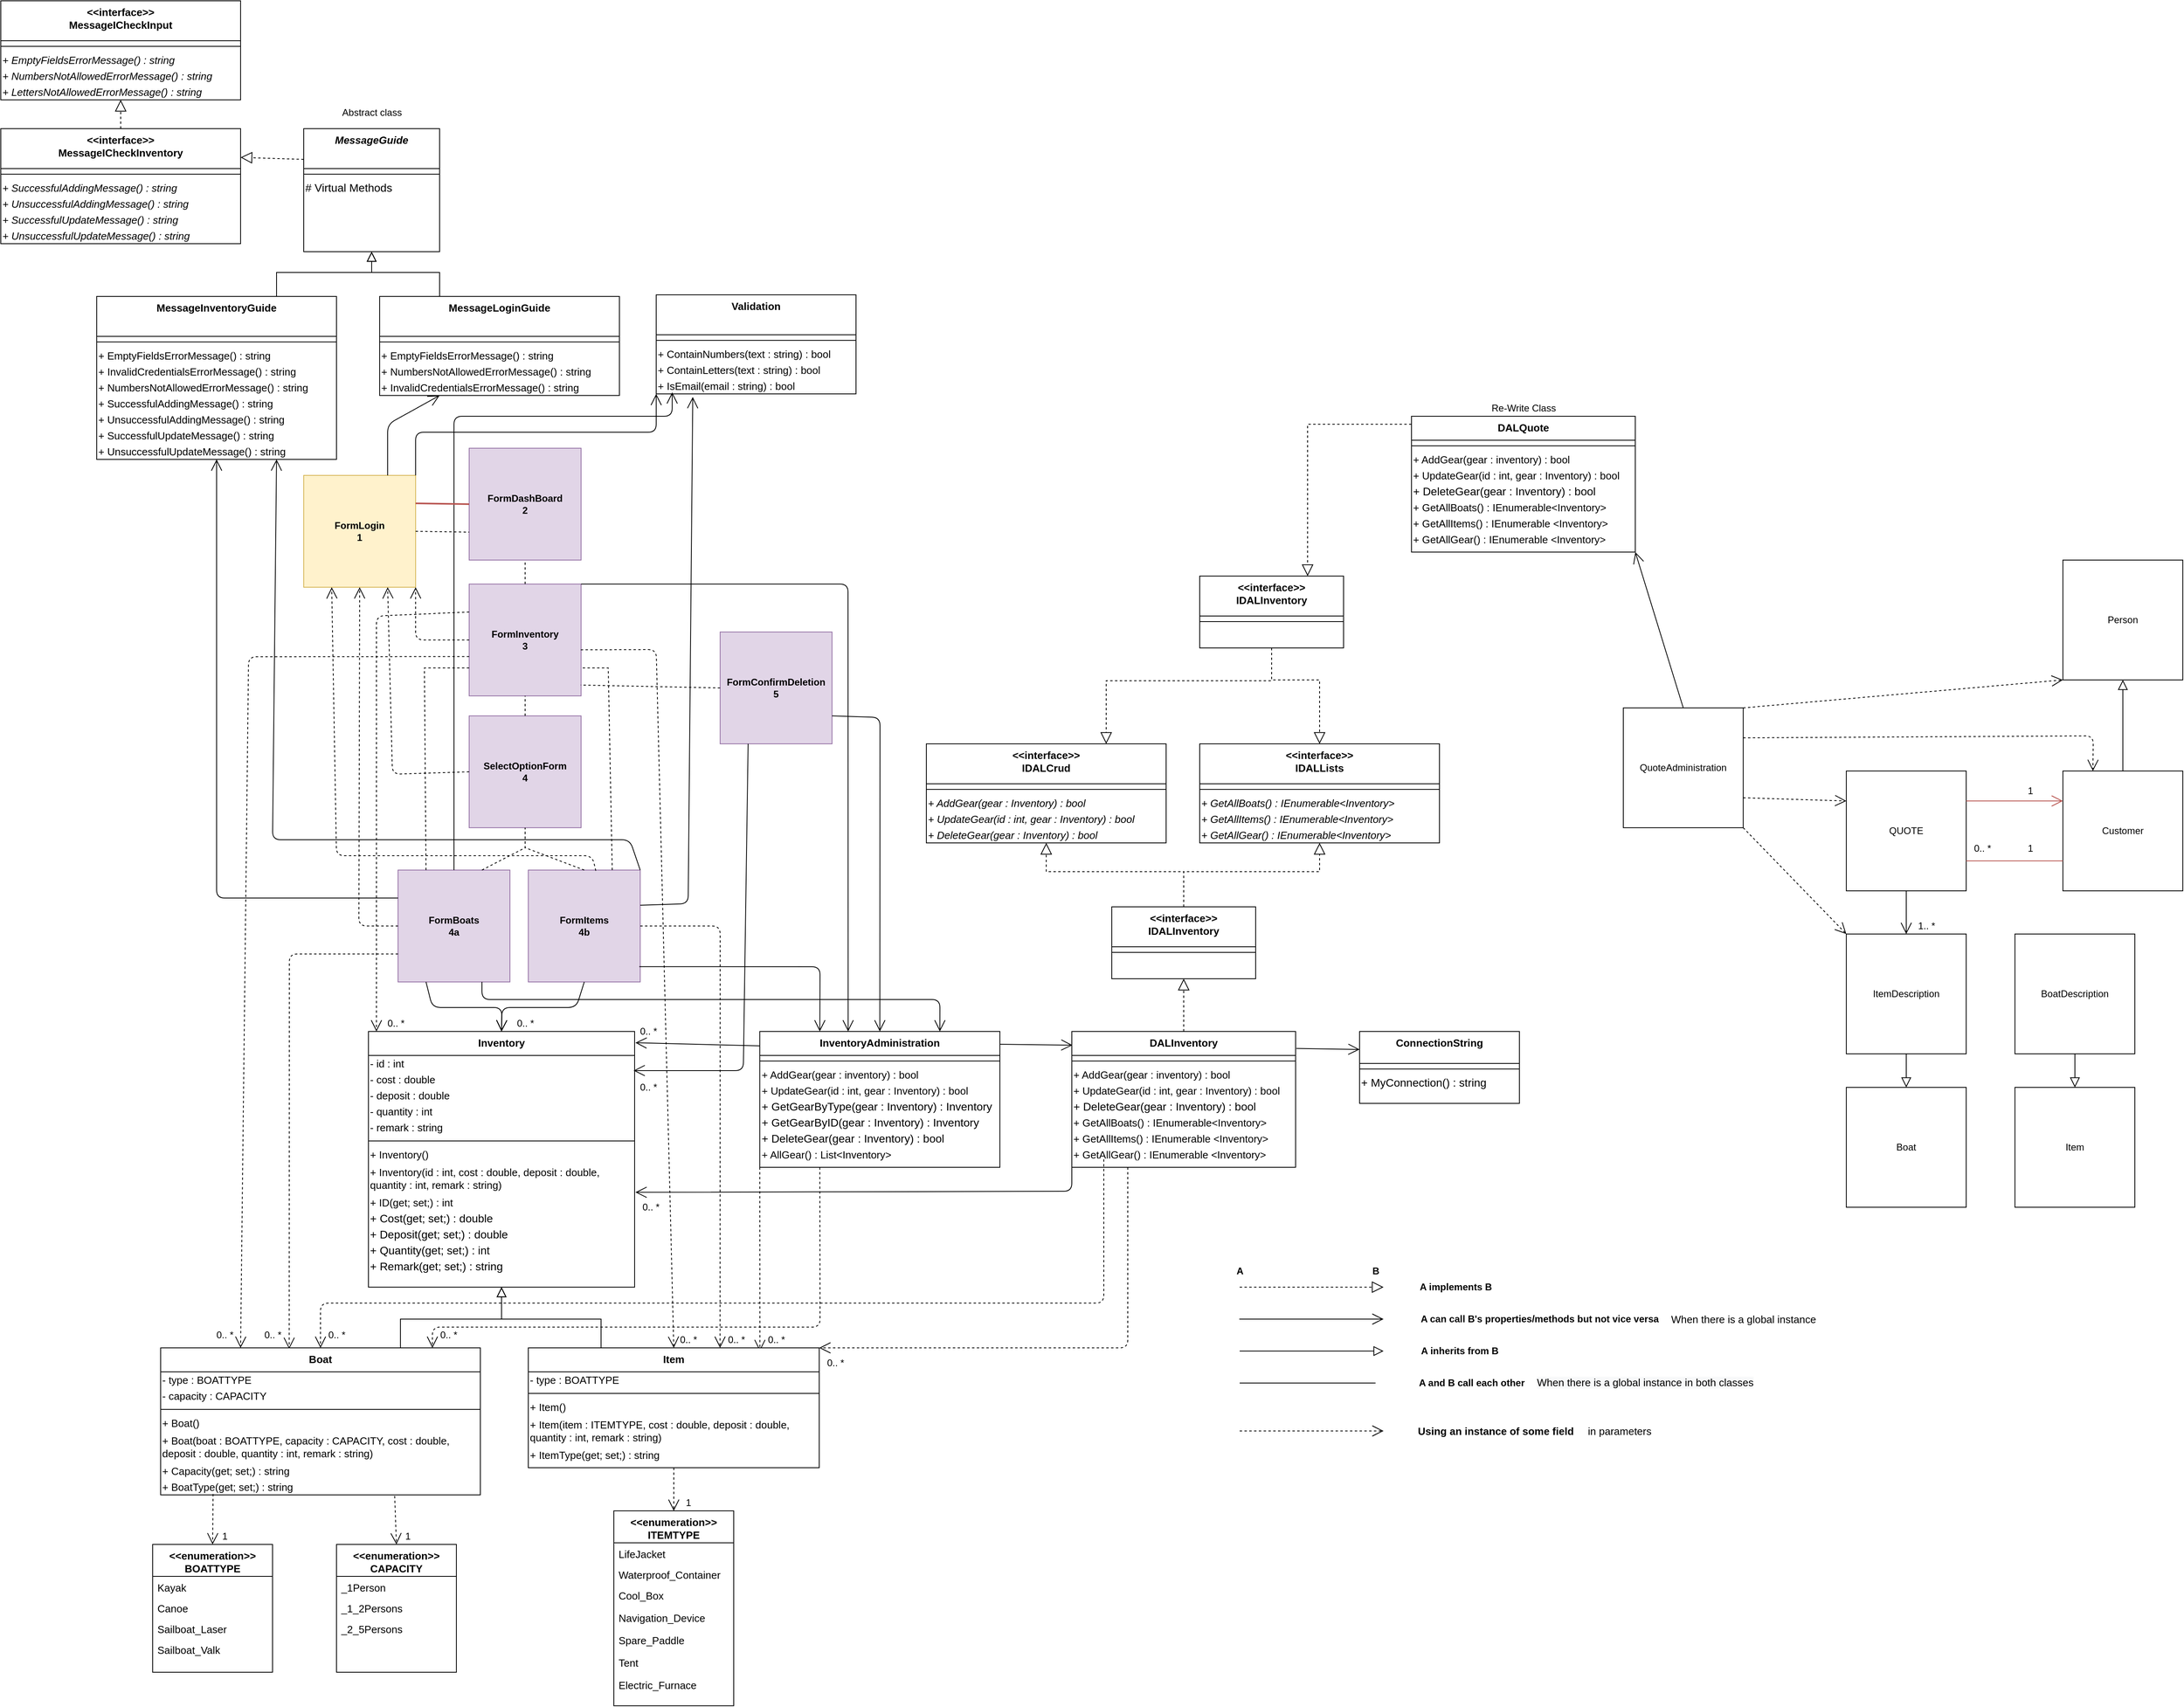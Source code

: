 <mxfile version="15.8.7" type="device"><diagram id="C5RBs43oDa-KdzZeNtuy" name="Page-1"><mxGraphModel dx="3080" dy="2074" grid="1" gridSize="10" guides="1" tooltips="1" connect="1" arrows="1" fold="1" page="1" pageScale="1" pageWidth="827" pageHeight="1169" math="0" shadow="0"><root><mxCell id="WIyWlLk6GJQsqaUBKTNV-0"/><mxCell id="WIyWlLk6GJQsqaUBKTNV-1" parent="WIyWlLk6GJQsqaUBKTNV-0"/><mxCell id="KutxU2q7jOgwtFoPLJHU-38" value="" style="endArrow=block;dashed=1;endFill=0;endSize=12;html=1;rounded=0;fontStyle=1;strokeWidth=1;fontSize=10;" parent="WIyWlLk6GJQsqaUBKTNV-1" edge="1"><mxGeometry width="160" relative="1" as="geometry"><mxPoint x="570" y="1160" as="sourcePoint"/><mxPoint x="750" y="1160" as="targetPoint"/></mxGeometry></mxCell><mxCell id="KutxU2q7jOgwtFoPLJHU-39" value="A" style="text;html=1;align=center;verticalAlign=middle;resizable=0;points=[];autosize=1;strokeColor=none;fillColor=none;fontStyle=1;strokeWidth=3;fontSize=12;" parent="WIyWlLk6GJQsqaUBKTNV-1" vertex="1"><mxGeometry x="560" y="1130" width="20" height="20" as="geometry"/></mxCell><mxCell id="KutxU2q7jOgwtFoPLJHU-40" value="B" style="text;html=1;align=center;verticalAlign=middle;resizable=0;points=[];autosize=1;strokeColor=none;fillColor=none;fontStyle=1;strokeWidth=3;fontSize=12;" parent="WIyWlLk6GJQsqaUBKTNV-1" vertex="1"><mxGeometry x="730" y="1130" width="20" height="20" as="geometry"/></mxCell><mxCell id="KutxU2q7jOgwtFoPLJHU-41" value="A implements B" style="text;html=1;align=center;verticalAlign=middle;resizable=0;points=[];autosize=1;strokeColor=none;fillColor=none;fontStyle=1;strokeWidth=4;fontSize=12;" parent="WIyWlLk6GJQsqaUBKTNV-1" vertex="1"><mxGeometry x="785" y="1150" width="110" height="20" as="geometry"/></mxCell><mxCell id="KutxU2q7jOgwtFoPLJHU-42" value="" style="endArrow=open;endFill=1;endSize=12;html=1;fontStyle=1;fontSize=10;strokeWidth=1;" parent="WIyWlLk6GJQsqaUBKTNV-1" edge="1"><mxGeometry width="160" relative="1" as="geometry"><mxPoint x="569.55" y="1200" as="sourcePoint"/><mxPoint x="750" y="1200" as="targetPoint"/></mxGeometry></mxCell><mxCell id="KutxU2q7jOgwtFoPLJHU-43" value="A can call B's properties/methods but not vice versa" style="text;html=1;align=center;verticalAlign=middle;resizable=0;points=[];autosize=1;strokeColor=none;fillColor=none;fontStyle=1;strokeWidth=4;fontSize=12;" parent="WIyWlLk6GJQsqaUBKTNV-1" vertex="1"><mxGeometry x="790" y="1190" width="310" height="20" as="geometry"/></mxCell><mxCell id="KutxU2q7jOgwtFoPLJHU-44" value="" style="endArrow=block;endSize=10;endFill=0;shadow=0;strokeWidth=1;rounded=0;edgeStyle=elbowEdgeStyle;elbow=vertical;fontStyle=0;fontSize=10;" parent="WIyWlLk6GJQsqaUBKTNV-1" edge="1"><mxGeometry width="160" relative="1" as="geometry"><mxPoint x="570" y="1240" as="sourcePoint"/><mxPoint x="750" y="1240" as="targetPoint"/></mxGeometry></mxCell><mxCell id="KutxU2q7jOgwtFoPLJHU-45" value="&lt;span style=&quot;font-size: 12px;&quot;&gt;A inherits from B&lt;/span&gt;" style="text;html=1;align=center;verticalAlign=middle;resizable=0;points=[];autosize=1;strokeColor=none;fillColor=none;fontStyle=1;strokeWidth=4;fontSize=12;" parent="WIyWlLk6GJQsqaUBKTNV-1" vertex="1"><mxGeometry x="790" y="1230" width="110" height="20" as="geometry"/></mxCell><mxCell id="KutxU2q7jOgwtFoPLJHU-46" value="" style="endArrow=none;html=1;rounded=0;fontStyle=1;strokeWidth=1;fontSize=10;" parent="WIyWlLk6GJQsqaUBKTNV-1" edge="1"><mxGeometry width="50" height="50" relative="1" as="geometry"><mxPoint x="570" y="1280" as="sourcePoint"/><mxPoint x="740" y="1280" as="targetPoint"/></mxGeometry></mxCell><mxCell id="KutxU2q7jOgwtFoPLJHU-47" value="&lt;span style=&quot;font-size: 12px;&quot;&gt;A and B call each other&lt;/span&gt;" style="text;html=1;align=center;verticalAlign=middle;resizable=0;points=[];autosize=1;strokeColor=none;fillColor=none;fontStyle=1;strokeWidth=4;fontSize=12;" parent="WIyWlLk6GJQsqaUBKTNV-1" vertex="1"><mxGeometry x="785" y="1270" width="150" height="20" as="geometry"/></mxCell><mxCell id="KutxU2q7jOgwtFoPLJHU-48" value="" style="endArrow=open;endSize=12;dashed=1;html=1;fontStyle=1;fontSize=13;exitX=0.5;exitY=0;exitDx=0;exitDy=0;" parent="WIyWlLk6GJQsqaUBKTNV-1" edge="1"><mxGeometry width="160" relative="1" as="geometry"><mxPoint x="570" y="1340" as="sourcePoint"/><mxPoint x="750" y="1340" as="targetPoint"/><Array as="points"/></mxGeometry></mxCell><mxCell id="KutxU2q7jOgwtFoPLJHU-49" value="Using an instance of some field" style="text;html=1;align=center;verticalAlign=middle;resizable=0;points=[];autosize=1;strokeColor=none;fillColor=none;fontStyle=1;strokeWidth=4;fontSize=13;" parent="WIyWlLk6GJQsqaUBKTNV-1" vertex="1"><mxGeometry x="785" y="1330" width="210" height="20" as="geometry"/></mxCell><mxCell id="KutxU2q7jOgwtFoPLJHU-50" value="in parameters" style="text;html=1;align=center;verticalAlign=middle;resizable=0;points=[];autosize=1;strokeColor=none;fillColor=none;fontSize=13;" parent="WIyWlLk6GJQsqaUBKTNV-1" vertex="1"><mxGeometry x="1000" y="1330" width="90" height="20" as="geometry"/></mxCell><mxCell id="KutxU2q7jOgwtFoPLJHU-51" value="When there is a global instance" style="text;html=1;align=center;verticalAlign=middle;resizable=0;points=[];autosize=1;strokeColor=none;fillColor=none;fontSize=13;" parent="WIyWlLk6GJQsqaUBKTNV-1" vertex="1"><mxGeometry x="1100" y="1190" width="200" height="20" as="geometry"/></mxCell><mxCell id="KutxU2q7jOgwtFoPLJHU-52" value="&lt;span style=&quot;color: rgb(0, 0, 0); font-family: helvetica; font-size: 13px; font-style: normal; font-weight: 400; letter-spacing: normal; text-align: center; text-indent: 0px; text-transform: none; word-spacing: 0px; background-color: rgb(248, 249, 250); display: inline; float: none;&quot;&gt;When there is a global instance in both classes&lt;/span&gt;" style="text;whiteSpace=wrap;html=1;fontSize=13;" parent="WIyWlLk6GJQsqaUBKTNV-1" vertex="1"><mxGeometry x="940" y="1265" width="440" height="30" as="geometry"/></mxCell><mxCell id="sIomor_SPIAiTfDMVvyU-29" value="QUOTE" style="whiteSpace=wrap;html=1;aspect=fixed;strokeColor=default;direction=east;" parent="WIyWlLk6GJQsqaUBKTNV-1" vertex="1"><mxGeometry x="1329" y="514" width="150" height="150" as="geometry"/></mxCell><mxCell id="VA3VbTWwwZoXTn_adIDG-7" value="FormLogin&lt;br&gt;1" style="whiteSpace=wrap;html=1;aspect=fixed;fillColor=#fff2cc;strokeColor=#d6b656;fontStyle=1" parent="WIyWlLk6GJQsqaUBKTNV-1" vertex="1"><mxGeometry x="-601" y="144" width="140" height="140" as="geometry"/></mxCell><mxCell id="VA3VbTWwwZoXTn_adIDG-14" value="" style="endArrow=open;endFill=1;endSize=12;html=1;fontStyle=1;fontSize=10;strokeWidth=1;exitX=0.75;exitY=0;exitDx=0;exitDy=0;entryX=0.25;entryY=1;entryDx=0;entryDy=0;" parent="WIyWlLk6GJQsqaUBKTNV-1" source="VA3VbTWwwZoXTn_adIDG-7" target="VA3VbTWwwZoXTn_adIDG-140" edge="1"><mxGeometry width="160" relative="1" as="geometry"><mxPoint x="-530.0" y="134" as="sourcePoint"/><mxPoint x="-480" y="40" as="targetPoint"/><Array as="points"><mxPoint x="-496" y="80"/></Array></mxGeometry></mxCell><mxCell id="VA3VbTWwwZoXTn_adIDG-15" value="" style="endArrow=open;endFill=1;endSize=12;html=1;fontStyle=1;fontSize=10;strokeWidth=1;exitX=1;exitY=0;exitDx=0;exitDy=0;entryX=0;entryY=1;entryDx=0;entryDy=0;" parent="WIyWlLk6GJQsqaUBKTNV-1" source="VA3VbTWwwZoXTn_adIDG-7" target="VA3VbTWwwZoXTn_adIDG-157" edge="1"><mxGeometry width="160" relative="1" as="geometry"><mxPoint x="-440" y="209" as="sourcePoint"/><mxPoint x="-80" y="-300" as="targetPoint"/><Array as="points"><mxPoint x="-461" y="90"/><mxPoint x="-160" y="90"/></Array></mxGeometry></mxCell><mxCell id="VA3VbTWwwZoXTn_adIDG-16" value="FormDashBoard&lt;br&gt;2" style="whiteSpace=wrap;html=1;aspect=fixed;fillColor=#e1d5e7;strokeColor=#9673a6;fontStyle=1" parent="WIyWlLk6GJQsqaUBKTNV-1" vertex="1"><mxGeometry x="-394" y="110" width="140" height="140" as="geometry"/></mxCell><mxCell id="VA3VbTWwwZoXTn_adIDG-20" value="FormInventory&lt;br&gt;3" style="whiteSpace=wrap;html=1;aspect=fixed;fillColor=#e1d5e7;strokeColor=#9673a6;fontStyle=1" parent="WIyWlLk6GJQsqaUBKTNV-1" vertex="1"><mxGeometry x="-394" y="280" width="140" height="140" as="geometry"/></mxCell><mxCell id="VA3VbTWwwZoXTn_adIDG-23" value="" style="endArrow=open;endFill=1;endSize=12;html=1;fontStyle=1;fontSize=10;strokeWidth=1;exitX=1;exitY=0;exitDx=0;exitDy=0;entryX=0.368;entryY=0;entryDx=0;entryDy=0;entryPerimeter=0;" parent="WIyWlLk6GJQsqaUBKTNV-1" source="VA3VbTWwwZoXTn_adIDG-20" target="VA3VbTWwwZoXTn_adIDG-241" edge="1"><mxGeometry width="160" relative="1" as="geometry"><mxPoint x="-250" y="372" as="sourcePoint"/><mxPoint x="-112" y="330" as="targetPoint"/><Array as="points"><mxPoint x="80" y="280"/></Array></mxGeometry></mxCell><mxCell id="VA3VbTWwwZoXTn_adIDG-27" value="" style="endArrow=open;endSize=12;dashed=1;html=1;fontStyle=1;fontSize=13;exitX=0;exitY=0.25;exitDx=0;exitDy=0;entryX=0.03;entryY=0;entryDx=0;entryDy=0;entryPerimeter=0;" parent="WIyWlLk6GJQsqaUBKTNV-1" source="VA3VbTWwwZoXTn_adIDG-20" target="VA3VbTWwwZoXTn_adIDG-213" edge="1"><mxGeometry width="160" relative="1" as="geometry"><mxPoint x="-220" y="393" as="sourcePoint"/><mxPoint x="-530" y="840" as="targetPoint"/><Array as="points"><mxPoint x="-510" y="320"/><mxPoint x="-510" y="770"/></Array></mxGeometry></mxCell><mxCell id="VA3VbTWwwZoXTn_adIDG-29" value="" style="endArrow=open;endSize=12;dashed=1;html=1;fontStyle=1;fontSize=13;exitX=0;exitY=0.5;exitDx=0;exitDy=0;entryX=1;entryY=1;entryDx=0;entryDy=0;" parent="WIyWlLk6GJQsqaUBKTNV-1" source="VA3VbTWwwZoXTn_adIDG-20" target="VA3VbTWwwZoXTn_adIDG-7" edge="1"><mxGeometry width="160" relative="1" as="geometry"><mxPoint x="-640" y="390" as="sourcePoint"/><mxPoint x="-460" y="390" as="targetPoint"/><Array as="points"><mxPoint x="-461" y="350"/></Array></mxGeometry></mxCell><mxCell id="VA3VbTWwwZoXTn_adIDG-30" value="SelectOptionForm&lt;br&gt;4" style="whiteSpace=wrap;html=1;aspect=fixed;fillColor=#e1d5e7;strokeColor=#9673a6;fontStyle=1" parent="WIyWlLk6GJQsqaUBKTNV-1" vertex="1"><mxGeometry x="-394" y="445" width="140" height="140" as="geometry"/></mxCell><mxCell id="VA3VbTWwwZoXTn_adIDG-33" value="" style="endArrow=open;endSize=12;dashed=1;html=1;fontStyle=1;fontSize=13;exitX=0;exitY=0.5;exitDx=0;exitDy=0;entryX=0.75;entryY=1;entryDx=0;entryDy=0;" parent="WIyWlLk6GJQsqaUBKTNV-1" source="VA3VbTWwwZoXTn_adIDG-30" target="VA3VbTWwwZoXTn_adIDG-7" edge="1"><mxGeometry width="160" relative="1" as="geometry"><mxPoint x="-402" y="520" as="sourcePoint"/><mxPoint x="-540" y="420" as="targetPoint"/><Array as="points"><mxPoint x="-490" y="518"/></Array></mxGeometry></mxCell><mxCell id="VA3VbTWwwZoXTn_adIDG-34" value="FormBoats&lt;br&gt;4a" style="whiteSpace=wrap;html=1;aspect=fixed;fillColor=#e1d5e7;strokeColor=#9673a6;fontStyle=1" parent="WIyWlLk6GJQsqaUBKTNV-1" vertex="1"><mxGeometry x="-483" y="638" width="140" height="140" as="geometry"/></mxCell><mxCell id="VA3VbTWwwZoXTn_adIDG-35" value="FormItems&lt;br&gt;4b" style="whiteSpace=wrap;html=1;aspect=fixed;fillColor=#e1d5e7;strokeColor=#9673a6;fontStyle=1" parent="WIyWlLk6GJQsqaUBKTNV-1" vertex="1"><mxGeometry x="-320" y="638" width="140" height="140" as="geometry"/></mxCell><mxCell id="VA3VbTWwwZoXTn_adIDG-38" value="" style="endArrow=open;endSize=12;dashed=1;html=1;fontStyle=1;fontSize=13;exitX=0;exitY=0.5;exitDx=0;exitDy=0;entryX=0.5;entryY=1;entryDx=0;entryDy=0;" parent="WIyWlLk6GJQsqaUBKTNV-1" source="VA3VbTWwwZoXTn_adIDG-34" target="VA3VbTWwwZoXTn_adIDG-7" edge="1"><mxGeometry width="160" relative="1" as="geometry"><mxPoint x="-500" y="700" as="sourcePoint"/><mxPoint x="-532" y="440" as="targetPoint"/><Array as="points"><mxPoint x="-532" y="708"/></Array></mxGeometry></mxCell><mxCell id="VA3VbTWwwZoXTn_adIDG-39" value="" style="endArrow=open;endSize=12;dashed=1;html=1;fontStyle=1;fontSize=13;exitX=0.603;exitY=0.006;exitDx=0;exitDy=0;entryX=0.25;entryY=1;entryDx=0;entryDy=0;exitPerimeter=0;" parent="WIyWlLk6GJQsqaUBKTNV-1" source="VA3VbTWwwZoXTn_adIDG-35" target="VA3VbTWwwZoXTn_adIDG-7" edge="1"><mxGeometry width="160" relative="1" as="geometry"><mxPoint x="-220" y="630" as="sourcePoint"/><mxPoint x="-590" y="340" as="targetPoint"/><Array as="points"><mxPoint x="-240" y="620"/><mxPoint x="-560" y="620"/></Array></mxGeometry></mxCell><mxCell id="VA3VbTWwwZoXTn_adIDG-44" value="" style="endArrow=none;dashed=1;html=1;rounded=0;exitX=1;exitY=0.5;exitDx=0;exitDy=0;entryX=0;entryY=0.75;entryDx=0;entryDy=0;" parent="WIyWlLk6GJQsqaUBKTNV-1" source="VA3VbTWwwZoXTn_adIDG-7" target="VA3VbTWwwZoXTn_adIDG-16" edge="1"><mxGeometry width="50" height="50" relative="1" as="geometry"><mxPoint x="-460" y="272" as="sourcePoint"/><mxPoint x="-410" y="190" as="targetPoint"/></mxGeometry></mxCell><mxCell id="VA3VbTWwwZoXTn_adIDG-45" value="" style="endArrow=none;dashed=1;html=1;rounded=0;entryX=0.5;entryY=1;entryDx=0;entryDy=0;exitX=0.5;exitY=0;exitDx=0;exitDy=0;" parent="WIyWlLk6GJQsqaUBKTNV-1" source="VA3VbTWwwZoXTn_adIDG-20" target="VA3VbTWwwZoXTn_adIDG-16" edge="1"><mxGeometry width="50" height="50" relative="1" as="geometry"><mxPoint x="-340" y="290.0" as="sourcePoint"/><mxPoint x="-260" y="290.0" as="targetPoint"/></mxGeometry></mxCell><mxCell id="VA3VbTWwwZoXTn_adIDG-46" value="" style="endArrow=none;dashed=1;html=1;rounded=0;entryX=0.5;entryY=1;entryDx=0;entryDy=0;exitX=0.5;exitY=0;exitDx=0;exitDy=0;" parent="WIyWlLk6GJQsqaUBKTNV-1" source="VA3VbTWwwZoXTn_adIDG-30" target="VA3VbTWwwZoXTn_adIDG-20" edge="1"><mxGeometry width="50" height="50" relative="1" as="geometry"><mxPoint x="-340" y="438.0" as="sourcePoint"/><mxPoint x="-260" y="438.0" as="targetPoint"/></mxGeometry></mxCell><mxCell id="VA3VbTWwwZoXTn_adIDG-47" value="" style="endArrow=none;dashed=1;html=1;rounded=0;entryX=0.5;entryY=1;entryDx=0;entryDy=0;exitX=0.5;exitY=0;exitDx=0;exitDy=0;" parent="WIyWlLk6GJQsqaUBKTNV-1" source="VA3VbTWwwZoXTn_adIDG-35" target="VA3VbTWwwZoXTn_adIDG-30" edge="1"><mxGeometry width="50" height="50" relative="1" as="geometry"><mxPoint x="-336.43" y="630" as="sourcePoint"/><mxPoint x="-336.43" y="600.0" as="targetPoint"/><Array as="points"><mxPoint x="-324" y="610"/></Array></mxGeometry></mxCell><mxCell id="VA3VbTWwwZoXTn_adIDG-48" value="" style="endArrow=none;dashed=1;html=1;rounded=0;entryX=0.5;entryY=1;entryDx=0;entryDy=0;exitX=0.75;exitY=0;exitDx=0;exitDy=0;" parent="WIyWlLk6GJQsqaUBKTNV-1" source="VA3VbTWwwZoXTn_adIDG-34" target="VA3VbTWwwZoXTn_adIDG-30" edge="1"><mxGeometry width="50" height="50" relative="1" as="geometry"><mxPoint x="-299" y="660" as="sourcePoint"/><mxPoint x="-326.0" y="586" as="targetPoint"/><Array as="points"><mxPoint x="-324" y="610"/></Array></mxGeometry></mxCell><mxCell id="VA3VbTWwwZoXTn_adIDG-49" value="" style="endArrow=none;dashed=1;html=1;rounded=0;exitX=0.25;exitY=0;exitDx=0;exitDy=0;entryX=0;entryY=0.75;entryDx=0;entryDy=0;" parent="WIyWlLk6GJQsqaUBKTNV-1" source="VA3VbTWwwZoXTn_adIDG-34" target="VA3VbTWwwZoXTn_adIDG-20" edge="1"><mxGeometry width="50" height="50" relative="1" as="geometry"><mxPoint x="-411.0" y="660" as="sourcePoint"/><mxPoint x="-411" y="390" as="targetPoint"/><Array as="points"><mxPoint x="-450" y="385"/></Array></mxGeometry></mxCell><mxCell id="VA3VbTWwwZoXTn_adIDG-50" value="" style="endArrow=none;dashed=1;html=1;rounded=0;entryX=1;entryY=0.75;entryDx=0;entryDy=0;exitX=0.75;exitY=0;exitDx=0;exitDy=0;" parent="WIyWlLk6GJQsqaUBKTNV-1" source="VA3VbTWwwZoXTn_adIDG-35" target="VA3VbTWwwZoXTn_adIDG-20" edge="1"><mxGeometry width="50" height="50" relative="1" as="geometry"><mxPoint x="-241.0" y="660" as="sourcePoint"/><mxPoint x="-326.0" y="586" as="targetPoint"/><Array as="points"><mxPoint x="-220" y="385"/></Array></mxGeometry></mxCell><mxCell id="VA3VbTWwwZoXTn_adIDG-57" value="" style="endArrow=open;endFill=1;endSize=12;html=1;fontStyle=1;fontSize=10;strokeWidth=1;exitX=0.25;exitY=1;exitDx=0;exitDy=0;entryX=0.5;entryY=0;entryDx=0;entryDy=0;" parent="WIyWlLk6GJQsqaUBKTNV-1" source="VA3VbTWwwZoXTn_adIDG-34" target="VA3VbTWwwZoXTn_adIDG-213" edge="1"><mxGeometry width="160" relative="1" as="geometry"><mxPoint x="-580.45" y="789" as="sourcePoint"/><mxPoint x="-460" y="800" as="targetPoint"/><Array as="points"><mxPoint x="-440" y="810"/><mxPoint x="-353" y="810"/></Array></mxGeometry></mxCell><mxCell id="VA3VbTWwwZoXTn_adIDG-58" value="" style="endArrow=block;endSize=10;endFill=0;shadow=0;strokeWidth=1;rounded=0;edgeStyle=elbowEdgeStyle;elbow=vertical;fontStyle=1;fontSize=10;exitX=0.75;exitY=0;exitDx=0;exitDy=0;entryX=0.5;entryY=1;entryDx=0;entryDy=0;" parent="WIyWlLk6GJQsqaUBKTNV-1" source="VA3VbTWwwZoXTn_adIDG-197" target="VA3VbTWwwZoXTn_adIDG-213" edge="1"><mxGeometry width="160" relative="1" as="geometry"><mxPoint x="-900" y="740" as="sourcePoint"/><mxPoint x="-480" y="1150" as="targetPoint"/><Array as="points"><mxPoint x="-420" y="1200"/><mxPoint x="-470" y="1230"/><mxPoint x="-630" y="940"/></Array></mxGeometry></mxCell><mxCell id="VA3VbTWwwZoXTn_adIDG-59" value="" style="endArrow=block;endSize=10;endFill=0;shadow=0;strokeWidth=1;rounded=0;edgeStyle=elbowEdgeStyle;elbow=vertical;fontStyle=1;fontSize=10;exitX=0.25;exitY=0;exitDx=0;exitDy=0;entryX=0.5;entryY=1;entryDx=0;entryDy=0;" parent="WIyWlLk6GJQsqaUBKTNV-1" source="VA3VbTWwwZoXTn_adIDG-205" target="VA3VbTWwwZoXTn_adIDG-213" edge="1"><mxGeometry width="160" relative="1" as="geometry"><mxPoint x="-330" y="970.09" as="sourcePoint"/><mxPoint x="-284" y="1160" as="targetPoint"/><Array as="points"><mxPoint x="-290" y="1200"/></Array></mxGeometry></mxCell><mxCell id="VA3VbTWwwZoXTn_adIDG-60" value="" style="endArrow=open;endSize=12;dashed=1;html=1;fontStyle=1;fontSize=13;exitX=0.5;exitY=1;exitDx=0;exitDy=0;entryX=0.5;entryY=0;entryDx=0;entryDy=0;" parent="WIyWlLk6GJQsqaUBKTNV-1" source="VA3VbTWwwZoXTn_adIDG-205" target="VA3VbTWwwZoXTn_adIDG-181" edge="1"><mxGeometry width="160" relative="1" as="geometry"><mxPoint x="-70.0" y="967.57" as="sourcePoint"/><mxPoint x="-197" y="1040" as="targetPoint"/><Array as="points"/></mxGeometry></mxCell><mxCell id="VA3VbTWwwZoXTn_adIDG-61" value="" style="endArrow=open;endSize=12;dashed=1;html=1;fontStyle=1;fontSize=13;entryX=0.5;entryY=0;entryDx=0;entryDy=0;exitX=0.164;exitY=0.947;exitDx=0;exitDy=0;exitPerimeter=0;" parent="WIyWlLk6GJQsqaUBKTNV-1" source="VA3VbTWwwZoXTn_adIDG-204" target="VA3VbTWwwZoXTn_adIDG-167" edge="1"><mxGeometry width="160" relative="1" as="geometry"><mxPoint x="-740" y="1440" as="sourcePoint"/><mxPoint x="-644.0" y="791" as="targetPoint"/><Array as="points"/></mxGeometry></mxCell><mxCell id="VA3VbTWwwZoXTn_adIDG-62" value="" style="endArrow=open;endSize=12;dashed=1;html=1;fontStyle=1;fontSize=13;entryX=0.5;entryY=0;entryDx=0;entryDy=0;exitX=0.732;exitY=1.065;exitDx=0;exitDy=0;exitPerimeter=0;" parent="WIyWlLk6GJQsqaUBKTNV-1" source="VA3VbTWwwZoXTn_adIDG-204" target="VA3VbTWwwZoXTn_adIDG-176" edge="1"><mxGeometry width="160" relative="1" as="geometry"><mxPoint x="-480" y="1440" as="sourcePoint"/><mxPoint x="-644.0" y="958.0" as="targetPoint"/><Array as="points"/></mxGeometry></mxCell><mxCell id="VA3VbTWwwZoXTn_adIDG-64" value="" style="endArrow=open;endFill=1;endSize=12;html=1;fontStyle=1;fontSize=10;strokeWidth=1;exitX=0.75;exitY=1;exitDx=0;exitDy=0;entryX=0.75;entryY=0;entryDx=0;entryDy=0;" parent="WIyWlLk6GJQsqaUBKTNV-1" source="VA3VbTWwwZoXTn_adIDG-34" target="VA3VbTWwwZoXTn_adIDG-241" edge="1"><mxGeometry width="160" relative="1" as="geometry"><mxPoint x="-411.0" y="776" as="sourcePoint"/><mxPoint x="-332.0" y="820" as="targetPoint"/><Array as="points"><mxPoint x="-378" y="800"/><mxPoint x="195" y="800"/></Array></mxGeometry></mxCell><mxCell id="VA3VbTWwwZoXTn_adIDG-65" value="" style="endArrow=open;endFill=1;endSize=12;html=1;fontStyle=1;fontSize=10;strokeWidth=1;exitX=0.5;exitY=0;exitDx=0;exitDy=0;" parent="WIyWlLk6GJQsqaUBKTNV-1" source="VA3VbTWwwZoXTn_adIDG-34" edge="1"><mxGeometry width="160" relative="1" as="geometry"><mxPoint x="-630" y="640" as="sourcePoint"/><mxPoint x="-140" y="40" as="targetPoint"/><Array as="points"><mxPoint x="-413" y="70"/><mxPoint x="-140" y="70"/></Array></mxGeometry></mxCell><mxCell id="VA3VbTWwwZoXTn_adIDG-73" value="" style="endArrow=open;endFill=1;endSize=12;html=1;fontStyle=1;fontSize=10;strokeWidth=1;exitX=0;exitY=0.25;exitDx=0;exitDy=0;entryX=0.5;entryY=1;entryDx=0;entryDy=0;" parent="WIyWlLk6GJQsqaUBKTNV-1" source="VA3VbTWwwZoXTn_adIDG-34" target="VA3VbTWwwZoXTn_adIDG-145" edge="1"><mxGeometry width="160" relative="1" as="geometry"><mxPoint x="-650.004" y="695.116" as="sourcePoint"/><mxPoint x="-750" y="80" as="targetPoint"/><Array as="points"><mxPoint x="-710" y="673"/></Array></mxGeometry></mxCell><mxCell id="VA3VbTWwwZoXTn_adIDG-74" value="" style="endArrow=open;endSize=12;dashed=1;html=1;fontStyle=1;fontSize=13;entryX=0.25;entryY=0;entryDx=0;entryDy=0;exitX=0;exitY=0.648;exitDx=0;exitDy=0;exitPerimeter=0;" parent="WIyWlLk6GJQsqaUBKTNV-1" source="VA3VbTWwwZoXTn_adIDG-20" target="VA3VbTWwwZoXTn_adIDG-197" edge="1"><mxGeometry width="160" relative="1" as="geometry"><mxPoint x="-450" y="380" as="sourcePoint"/><mxPoint x="-644" y="620" as="targetPoint"/><Array as="points"><mxPoint x="-670" y="371"/></Array></mxGeometry></mxCell><mxCell id="VA3VbTWwwZoXTn_adIDG-75" value="" style="endArrow=open;endSize=12;dashed=1;html=1;fontStyle=1;fontSize=13;entryX=0.5;entryY=0;entryDx=0;entryDy=0;exitX=0.997;exitY=0.588;exitDx=0;exitDy=0;exitPerimeter=0;" parent="WIyWlLk6GJQsqaUBKTNV-1" source="VA3VbTWwwZoXTn_adIDG-20" target="VA3VbTWwwZoXTn_adIDG-205" edge="1"><mxGeometry width="160" relative="1" as="geometry"><mxPoint x="-71" y="355.168" as="sourcePoint"/><mxPoint x="-170" y="776" as="targetPoint"/><Array as="points"><mxPoint x="-160" y="362"/></Array></mxGeometry></mxCell><mxCell id="VA3VbTWwwZoXTn_adIDG-77" value="FormConfirmDeletion&lt;br&gt;5" style="whiteSpace=wrap;html=1;aspect=fixed;fillColor=#e1d5e7;strokeColor=#9673a6;fontStyle=1" parent="WIyWlLk6GJQsqaUBKTNV-1" vertex="1"><mxGeometry x="-80" y="340" width="140" height="140" as="geometry"/></mxCell><mxCell id="VA3VbTWwwZoXTn_adIDG-78" value="" style="endArrow=open;endFill=1;endSize=12;html=1;fontStyle=1;fontSize=10;strokeWidth=1;exitX=0.25;exitY=1;exitDx=0;exitDy=0;entryX=0.996;entryY=-0.053;entryDx=0;entryDy=0;entryPerimeter=0;" parent="WIyWlLk6GJQsqaUBKTNV-1" source="VA3VbTWwwZoXTn_adIDG-77" target="VA3VbTWwwZoXTn_adIDG-219" edge="1"><mxGeometry width="160" relative="1" as="geometry"><mxPoint x="20" y="380" as="sourcePoint"/><mxPoint x="-320" y="1170" as="targetPoint"/><Array as="points"><mxPoint x="-51" y="889"/></Array></mxGeometry></mxCell><mxCell id="VA3VbTWwwZoXTn_adIDG-79" value="" style="endArrow=open;endFill=1;endSize=12;html=1;fontStyle=1;fontSize=10;strokeWidth=1;entryX=0.5;entryY=0;entryDx=0;entryDy=0;exitX=1;exitY=0.75;exitDx=0;exitDy=0;" parent="WIyWlLk6GJQsqaUBKTNV-1" source="VA3VbTWwwZoXTn_adIDG-77" target="VA3VbTWwwZoXTn_adIDG-241" edge="1"><mxGeometry width="160" relative="1" as="geometry"><mxPoint x="-67.0" y="519.0" as="sourcePoint"/><mxPoint x="-380.0" y="1015" as="targetPoint"/><Array as="points"><mxPoint x="120" y="447"/></Array></mxGeometry></mxCell><mxCell id="VA3VbTWwwZoXTn_adIDG-80" value="" style="endArrow=none;dashed=1;html=1;rounded=0;exitX=0;exitY=0.5;exitDx=0;exitDy=0;entryX=0.997;entryY=0.903;entryDx=0;entryDy=0;entryPerimeter=0;" parent="WIyWlLk6GJQsqaUBKTNV-1" source="VA3VbTWwwZoXTn_adIDG-77" target="VA3VbTWwwZoXTn_adIDG-20" edge="1"><mxGeometry width="50" height="50" relative="1" as="geometry"><mxPoint x="-100" y="410" as="sourcePoint"/><mxPoint x="-250" y="420" as="targetPoint"/></mxGeometry></mxCell><mxCell id="VA3VbTWwwZoXTn_adIDG-82" value="" style="endArrow=open;endSize=12;dashed=1;html=1;fontStyle=1;fontSize=13;exitX=1;exitY=0.5;exitDx=0;exitDy=0;entryX=0.659;entryY=0;entryDx=0;entryDy=0;entryPerimeter=0;" parent="WIyWlLk6GJQsqaUBKTNV-1" source="VA3VbTWwwZoXTn_adIDG-35" target="VA3VbTWwwZoXTn_adIDG-205" edge="1"><mxGeometry width="160" relative="1" as="geometry"><mxPoint x="-240.0" y="790.57" as="sourcePoint"/><mxPoint x="-60.0" y="790.57" as="targetPoint"/><Array as="points"><mxPoint x="-80" y="708"/></Array></mxGeometry></mxCell><mxCell id="VA3VbTWwwZoXTn_adIDG-83" value="" style="endArrow=open;endSize=12;dashed=1;html=1;fontStyle=1;fontSize=13;exitX=0;exitY=0.75;exitDx=0;exitDy=0;entryX=0.402;entryY=0.007;entryDx=0;entryDy=0;entryPerimeter=0;" parent="WIyWlLk6GJQsqaUBKTNV-1" source="VA3VbTWwwZoXTn_adIDG-34" target="VA3VbTWwwZoXTn_adIDG-197" edge="1"><mxGeometry width="160" relative="1" as="geometry"><mxPoint x="-379.998" y="789.0" as="sourcePoint"/><mxPoint x="-370" y="800" as="targetPoint"/><Array as="points"><mxPoint x="-619" y="743"/></Array></mxGeometry></mxCell><mxCell id="VA3VbTWwwZoXTn_adIDG-84" value="" style="endArrow=open;endFill=1;endSize=12;html=1;fontStyle=1;fontSize=10;strokeWidth=1;exitX=0.992;exitY=0.863;exitDx=0;exitDy=0;exitPerimeter=0;entryX=0.25;entryY=0;entryDx=0;entryDy=0;" parent="WIyWlLk6GJQsqaUBKTNV-1" source="VA3VbTWwwZoXTn_adIDG-35" target="VA3VbTWwwZoXTn_adIDG-241" edge="1"><mxGeometry width="160" relative="1" as="geometry"><mxPoint x="-150" y="698" as="sourcePoint"/><mxPoint x="-110" y="730" as="targetPoint"/><Array as="points"><mxPoint x="45" y="759"/></Array></mxGeometry></mxCell><mxCell id="VA3VbTWwwZoXTn_adIDG-85" value="" style="endArrow=open;endFill=1;endSize=12;html=1;fontStyle=1;fontSize=10;strokeWidth=1;exitX=0.5;exitY=1;exitDx=0;exitDy=0;entryX=0.5;entryY=0;entryDx=0;entryDy=0;" parent="WIyWlLk6GJQsqaUBKTNV-1" source="VA3VbTWwwZoXTn_adIDG-35" target="VA3VbTWwwZoXTn_adIDG-213" edge="1"><mxGeometry width="160" relative="1" as="geometry"><mxPoint x="-183.928" y="760.108" as="sourcePoint"/><mxPoint x="-313.0" y="810" as="targetPoint"/><Array as="points"><mxPoint x="-260" y="810"/><mxPoint x="-353" y="810"/></Array></mxGeometry></mxCell><mxCell id="VA3VbTWwwZoXTn_adIDG-86" value="" style="endArrow=open;endFill=1;endSize=12;html=1;fontStyle=1;fontSize=10;strokeWidth=1;exitX=1;exitY=0.314;exitDx=0;exitDy=0;exitPerimeter=0;entryX=0.183;entryY=1.194;entryDx=0;entryDy=0;entryPerimeter=0;" parent="WIyWlLk6GJQsqaUBKTNV-1" source="VA3VbTWwwZoXTn_adIDG-35" target="VA3VbTWwwZoXTn_adIDG-163" edge="1"><mxGeometry width="160" relative="1" as="geometry"><mxPoint x="-160" y="700" as="sourcePoint"/><mxPoint x="-130" y="40" as="targetPoint"/><Array as="points"><mxPoint x="-120" y="680"/></Array></mxGeometry></mxCell><mxCell id="VA3VbTWwwZoXTn_adIDG-87" value="" style="endArrow=open;endFill=1;endSize=12;html=1;fontStyle=1;fontSize=10;strokeWidth=1;exitX=1;exitY=0;exitDx=0;exitDy=0;entryX=0.75;entryY=1;entryDx=0;entryDy=0;" parent="WIyWlLk6GJQsqaUBKTNV-1" source="VA3VbTWwwZoXTn_adIDG-35" target="VA3VbTWwwZoXTn_adIDG-145" edge="1"><mxGeometry width="160" relative="1" as="geometry"><mxPoint x="-183" y="689" as="sourcePoint"/><mxPoint x="-630" y="180" as="targetPoint"/><Array as="points"><mxPoint x="-193" y="600"/><mxPoint x="-640" y="600"/></Array></mxGeometry></mxCell><mxCell id="VA3VbTWwwZoXTn_adIDG-89" value="" style="endArrow=open;endFill=1;endSize=12;html=1;fontStyle=1;fontSize=10;strokeWidth=1;exitX=1.001;exitY=0.094;exitDx=0;exitDy=0;exitPerimeter=0;entryX=0.003;entryY=0.101;entryDx=0;entryDy=0;entryPerimeter=0;" parent="WIyWlLk6GJQsqaUBKTNV-1" source="VA3VbTWwwZoXTn_adIDG-241" target="VA3VbTWwwZoXTn_adIDG-261" edge="1"><mxGeometry width="160" relative="1" as="geometry"><mxPoint x="300" y="845" as="sourcePoint"/><mxPoint x="340" y="800" as="targetPoint"/><Array as="points"/></mxGeometry></mxCell><mxCell id="VA3VbTWwwZoXTn_adIDG-90" value="" style="endArrow=open;endSize=12;dashed=1;html=1;fontStyle=1;fontSize=13;entryX=0.796;entryY=0.027;entryDx=0;entryDy=0;exitX=0;exitY=1;exitDx=0;exitDy=0;entryPerimeter=0;" parent="WIyWlLk6GJQsqaUBKTNV-1" source="VA3VbTWwwZoXTn_adIDG-241" target="VA3VbTWwwZoXTn_adIDG-205" edge="1"><mxGeometry width="160" relative="1" as="geometry"><mxPoint x="-30" y="770" as="sourcePoint"/><mxPoint x="-170" y="940" as="targetPoint"/><Array as="points"/></mxGeometry></mxCell><mxCell id="VA3VbTWwwZoXTn_adIDG-92" value="" style="endArrow=open;endSize=12;dashed=1;html=1;fontStyle=1;fontSize=13;exitX=0.25;exitY=1;exitDx=0;exitDy=0;entryX=0.85;entryY=0;entryDx=0;entryDy=0;entryPerimeter=0;" parent="WIyWlLk6GJQsqaUBKTNV-1" source="VA3VbTWwwZoXTn_adIDG-241" target="VA3VbTWwwZoXTn_adIDG-197" edge="1"><mxGeometry width="160" relative="1" as="geometry"><mxPoint x="44.724" y="749.644" as="sourcePoint"/><mxPoint x="-450" y="940" as="targetPoint"/><Array as="points"><mxPoint x="45" y="1210"/><mxPoint x="-440" y="1210"/></Array></mxGeometry></mxCell><mxCell id="VA3VbTWwwZoXTn_adIDG-97" value="" style="endArrow=block;dashed=1;endFill=0;endSize=12;html=1;rounded=0;fontStyle=1;strokeWidth=1;fontSize=10;exitX=0.5;exitY=0;exitDx=0;exitDy=0;entryX=0.5;entryY=1;entryDx=0;entryDy=0;" parent="WIyWlLk6GJQsqaUBKTNV-1" source="VA3VbTWwwZoXTn_adIDG-280" target="VA3VbTWwwZoXTn_adIDG-272" edge="1"><mxGeometry width="160" relative="1" as="geometry"><mxPoint x="618" y="190" as="sourcePoint"/><mxPoint x="290" y="640" as="targetPoint"/><Array as="points"><mxPoint x="500" y="640"/><mxPoint x="328" y="640"/></Array></mxGeometry></mxCell><mxCell id="VA3VbTWwwZoXTn_adIDG-99" value="" style="endArrow=block;dashed=1;endFill=0;endSize=12;html=1;rounded=0;fontStyle=1;strokeWidth=1;fontSize=10;exitX=0.5;exitY=0;exitDx=0;exitDy=0;entryX=0.5;entryY=1;entryDx=0;entryDy=0;" parent="WIyWlLk6GJQsqaUBKTNV-1" source="VA3VbTWwwZoXTn_adIDG-261" target="VA3VbTWwwZoXTn_adIDG-280" edge="1"><mxGeometry width="160" relative="1" as="geometry"><mxPoint x="318.4" y="296" as="sourcePoint"/><mxPoint x="270.0" y="210" as="targetPoint"/></mxGeometry></mxCell><mxCell id="VA3VbTWwwZoXTn_adIDG-100" value="" style="endArrow=open;endFill=1;endSize=12;html=1;fontStyle=1;fontSize=10;strokeWidth=1;entryX=0;entryY=0.25;entryDx=0;entryDy=0;exitX=1.003;exitY=0.125;exitDx=0;exitDy=0;exitPerimeter=0;" parent="WIyWlLk6GJQsqaUBKTNV-1" source="VA3VbTWwwZoXTn_adIDG-261" target="VA3VbTWwwZoXTn_adIDG-286" edge="1"><mxGeometry width="160" relative="1" as="geometry"><mxPoint x="670" y="880" as="sourcePoint"/><mxPoint x="700" y="810" as="targetPoint"/><Array as="points"/></mxGeometry></mxCell><mxCell id="VA3VbTWwwZoXTn_adIDG-101" value="" style="endArrow=open;endFill=1;endSize=12;html=1;fontStyle=1;fontSize=10;strokeWidth=1;exitX=0;exitY=1;exitDx=0;exitDy=0;entryX=1.003;entryY=-0.135;entryDx=0;entryDy=0;entryPerimeter=0;" parent="WIyWlLk6GJQsqaUBKTNV-1" source="VA3VbTWwwZoXTn_adIDG-261" target="VA3VbTWwwZoXTn_adIDG-218" edge="1"><mxGeometry width="160" relative="1" as="geometry"><mxPoint x="360.0" y="799.57" as="sourcePoint"/><mxPoint x="-400" y="1200" as="targetPoint"/><Array as="points"><mxPoint x="360" y="1040"/></Array></mxGeometry></mxCell><mxCell id="VA3VbTWwwZoXTn_adIDG-102" value="" style="endArrow=open;endSize=12;dashed=1;html=1;fontStyle=1;fontSize=13;entryX=0.5;entryY=0;entryDx=0;entryDy=0;" parent="WIyWlLk6GJQsqaUBKTNV-1" target="VA3VbTWwwZoXTn_adIDG-197" edge="1"><mxGeometry width="160" relative="1" as="geometry"><mxPoint x="400" y="1000" as="sourcePoint"/><mxPoint x="-540" y="1480" as="targetPoint"/><Array as="points"><mxPoint x="400" y="1180"/><mxPoint x="-580" y="1180"/></Array></mxGeometry></mxCell><mxCell id="VA3VbTWwwZoXTn_adIDG-103" value="" style="endArrow=open;endSize=12;dashed=1;html=1;fontStyle=1;fontSize=13;exitX=0.25;exitY=1;exitDx=0;exitDy=0;entryX=1;entryY=0;entryDx=0;entryDy=0;" parent="WIyWlLk6GJQsqaUBKTNV-1" source="VA3VbTWwwZoXTn_adIDG-261" target="VA3VbTWwwZoXTn_adIDG-205" edge="1"><mxGeometry width="160" relative="1" as="geometry"><mxPoint x="281.6" y="766" as="sourcePoint"/><mxPoint x="-490.888" y="934.84" as="targetPoint"/><Array as="points"><mxPoint x="430" y="1236"/></Array></mxGeometry></mxCell><mxCell id="VA3VbTWwwZoXTn_adIDG-104" value="&lt;&lt;interface&gt;&gt;&#10;MessageICheckInput" style="swimlane;fontStyle=1;align=center;verticalAlign=top;childLayout=stackLayout;horizontal=1;startSize=50;horizontalStack=0;resizeParent=1;resizeLast=0;collapsible=1;marginBottom=0;rounded=0;shadow=0;strokeWidth=1;fontSize=13;" parent="WIyWlLk6GJQsqaUBKTNV-1" vertex="1"><mxGeometry x="-980" y="-450" width="300" height="124" as="geometry"><mxRectangle x="340" y="380" width="170" height="26" as="alternateBounds"/></mxGeometry></mxCell><mxCell id="Eu1RM0MxuK3w1lcb-Ub3-11" value="" style="line;html=1;strokeWidth=1;align=left;verticalAlign=middle;spacingTop=-1;spacingLeft=3;spacingRight=3;rotatable=0;labelPosition=right;points=[];portConstraint=eastwest;fontStyle=0;fontSize=13;" parent="VA3VbTWwwZoXTn_adIDG-104" vertex="1"><mxGeometry y="50" width="300" height="14" as="geometry"/></mxCell><mxCell id="VA3VbTWwwZoXTn_adIDG-107" value="&lt;span style=&quot;font-size: 13px&quot;&gt;+ EmptyFieldsErrorMessage() : string&lt;/span&gt;" style="text;html=1;align=left;verticalAlign=middle;resizable=0;points=[];autosize=1;strokeColor=none;fillColor=none;fontStyle=2" parent="VA3VbTWwwZoXTn_adIDG-104" vertex="1"><mxGeometry y="64" width="300" height="20" as="geometry"/></mxCell><mxCell id="VA3VbTWwwZoXTn_adIDG-108" value="+ NumbersNotAllowedErrorMessage() : string" style="text;html=1;align=left;verticalAlign=middle;resizable=0;points=[];autosize=1;strokeColor=none;fillColor=none;fontStyle=2;fontSize=13;" parent="VA3VbTWwwZoXTn_adIDG-104" vertex="1"><mxGeometry y="84" width="300" height="20" as="geometry"/></mxCell><mxCell id="VA3VbTWwwZoXTn_adIDG-114" value="+ LettersNotAllowedErrorMessage() : string" style="text;html=1;align=left;verticalAlign=middle;resizable=0;points=[];autosize=1;strokeColor=none;fillColor=none;fontStyle=2;fontSize=13;" parent="VA3VbTWwwZoXTn_adIDG-104" vertex="1"><mxGeometry y="104" width="300" height="20" as="geometry"/></mxCell><mxCell id="VA3VbTWwwZoXTn_adIDG-115" value="&lt;&lt;interface&gt;&gt;&#10;MessageICheckInventory" style="swimlane;fontStyle=1;align=center;verticalAlign=top;childLayout=stackLayout;horizontal=1;startSize=50;horizontalStack=0;resizeParent=1;resizeLast=0;collapsible=1;marginBottom=0;rounded=0;shadow=0;strokeWidth=1;fontSize=13;" parent="WIyWlLk6GJQsqaUBKTNV-1" vertex="1"><mxGeometry x="-980" y="-290" width="300" height="144" as="geometry"><mxRectangle x="340" y="380" width="170" height="26" as="alternateBounds"/></mxGeometry></mxCell><mxCell id="Eu1RM0MxuK3w1lcb-Ub3-10" value="" style="line;html=1;strokeWidth=1;align=left;verticalAlign=middle;spacingTop=-1;spacingLeft=3;spacingRight=3;rotatable=0;labelPosition=right;points=[];portConstraint=eastwest;fontStyle=0;fontSize=13;" parent="VA3VbTWwwZoXTn_adIDG-115" vertex="1"><mxGeometry y="50" width="300" height="14" as="geometry"/></mxCell><mxCell id="VA3VbTWwwZoXTn_adIDG-116" value="&lt;span style=&quot;font-size: 13px&quot;&gt;+ SuccessfulAddingMessage() : string&lt;/span&gt;" style="text;html=1;align=left;verticalAlign=middle;resizable=0;points=[];autosize=1;strokeColor=none;fillColor=none;fontStyle=2" parent="VA3VbTWwwZoXTn_adIDG-115" vertex="1"><mxGeometry y="64" width="300" height="20" as="geometry"/></mxCell><mxCell id="VA3VbTWwwZoXTn_adIDG-120" value="&lt;span style=&quot;font-size: 13px&quot;&gt;+ UnsuccessfulAddingMessage() : string&lt;/span&gt;" style="text;html=1;align=left;verticalAlign=middle;resizable=0;points=[];autosize=1;strokeColor=none;fillColor=none;fontStyle=2" parent="VA3VbTWwwZoXTn_adIDG-115" vertex="1"><mxGeometry y="84" width="300" height="20" as="geometry"/></mxCell><mxCell id="VA3VbTWwwZoXTn_adIDG-122" value="&lt;span style=&quot;font-size: 13px&quot;&gt;+ SuccessfulUpdateMessage() : string&lt;/span&gt;" style="text;html=1;align=left;verticalAlign=middle;resizable=0;points=[];autosize=1;strokeColor=none;fillColor=none;fontStyle=2" parent="VA3VbTWwwZoXTn_adIDG-115" vertex="1"><mxGeometry y="104" width="300" height="20" as="geometry"/></mxCell><mxCell id="VA3VbTWwwZoXTn_adIDG-126" value="&lt;span style=&quot;font-size: 13px&quot;&gt;+ UnsuccessfulUpdateMessage() : string&lt;/span&gt;" style="text;html=1;align=left;verticalAlign=middle;resizable=0;points=[];autosize=1;strokeColor=none;fillColor=none;fontStyle=2" parent="VA3VbTWwwZoXTn_adIDG-115" vertex="1"><mxGeometry y="124" width="300" height="20" as="geometry"/></mxCell><mxCell id="VA3VbTWwwZoXTn_adIDG-119" value="" style="endArrow=block;dashed=1;endFill=0;endSize=12;html=1;rounded=0;fontStyle=0;strokeWidth=1;fontSize=10;exitX=0.5;exitY=0;exitDx=0;exitDy=0;entryX=0.5;entryY=1;entryDx=0;entryDy=0;" parent="WIyWlLk6GJQsqaUBKTNV-1" source="VA3VbTWwwZoXTn_adIDG-115" target="VA3VbTWwwZoXTn_adIDG-104" edge="1"><mxGeometry width="160" relative="1" as="geometry"><mxPoint x="-840" y="-300" as="sourcePoint"/><mxPoint x="-322" y="-310" as="targetPoint"/><Array as="points"/></mxGeometry></mxCell><mxCell id="VA3VbTWwwZoXTn_adIDG-127" value="MessageGuide" style="swimlane;fontStyle=3;align=center;verticalAlign=top;childLayout=stackLayout;horizontal=1;startSize=50;horizontalStack=0;resizeParent=1;resizeLast=0;collapsible=1;marginBottom=0;rounded=0;shadow=0;strokeWidth=1;fontSize=13;" parent="WIyWlLk6GJQsqaUBKTNV-1" vertex="1"><mxGeometry x="-601" y="-290" width="170" height="154" as="geometry"><mxRectangle x="340" y="380" width="170" height="26" as="alternateBounds"/></mxGeometry></mxCell><mxCell id="Eu1RM0MxuK3w1lcb-Ub3-9" value="" style="line;html=1;strokeWidth=1;align=left;verticalAlign=middle;spacingTop=-1;spacingLeft=3;spacingRight=3;rotatable=0;labelPosition=right;points=[];portConstraint=eastwest;fontStyle=0;fontSize=13;" parent="VA3VbTWwwZoXTn_adIDG-127" vertex="1"><mxGeometry y="50" width="170" height="14" as="geometry"/></mxCell><mxCell id="VA3VbTWwwZoXTn_adIDG-138" value="&lt;span&gt;&lt;font style=&quot;font-size: 14px&quot;&gt;# Virtual Methods&lt;/font&gt;&lt;/span&gt;" style="text;html=1;align=left;verticalAlign=middle;resizable=0;points=[];autosize=1;strokeColor=none;fillColor=none;fontStyle=0" parent="VA3VbTWwwZoXTn_adIDG-127" vertex="1"><mxGeometry y="64" width="170" height="20" as="geometry"/></mxCell><mxCell id="VA3VbTWwwZoXTn_adIDG-132" value="" style="endArrow=block;dashed=1;endFill=0;endSize=12;html=1;rounded=0;fontStyle=0;strokeWidth=1;fontSize=10;entryX=1;entryY=0.25;entryDx=0;entryDy=0;exitX=0;exitY=0.25;exitDx=0;exitDy=0;" parent="WIyWlLk6GJQsqaUBKTNV-1" source="VA3VbTWwwZoXTn_adIDG-127" target="VA3VbTWwwZoXTn_adIDG-115" edge="1"><mxGeometry width="160" relative="1" as="geometry"><mxPoint x="-610" y="-360" as="sourcePoint"/><mxPoint x="-516.59" y="-330" as="targetPoint"/><Array as="points"/></mxGeometry></mxCell><mxCell id="VA3VbTWwwZoXTn_adIDG-140" value="MessageLoginGuide" style="swimlane;fontStyle=1;align=center;verticalAlign=top;childLayout=stackLayout;horizontal=1;startSize=50;horizontalStack=0;resizeParent=1;resizeLast=0;collapsible=1;marginBottom=0;rounded=0;shadow=0;strokeWidth=1;fontSize=13;" parent="WIyWlLk6GJQsqaUBKTNV-1" vertex="1"><mxGeometry x="-506" y="-80" width="300" height="124" as="geometry"><mxRectangle x="340" y="380" width="170" height="26" as="alternateBounds"/></mxGeometry></mxCell><mxCell id="Eu1RM0MxuK3w1lcb-Ub3-8" value="" style="line;html=1;strokeWidth=1;align=left;verticalAlign=middle;spacingTop=-1;spacingLeft=3;spacingRight=3;rotatable=0;labelPosition=right;points=[];portConstraint=eastwest;fontStyle=0;fontSize=13;" parent="VA3VbTWwwZoXTn_adIDG-140" vertex="1"><mxGeometry y="50" width="300" height="14" as="geometry"/></mxCell><mxCell id="VA3VbTWwwZoXTn_adIDG-141" value="&lt;span style=&quot;font-size: 13px&quot;&gt;+ EmptyFieldsErrorMessage() : string&amp;nbsp;&lt;/span&gt;" style="text;html=1;align=left;verticalAlign=middle;resizable=0;points=[];autosize=1;strokeColor=none;fillColor=none;fontStyle=0" parent="VA3VbTWwwZoXTn_adIDG-140" vertex="1"><mxGeometry y="64" width="300" height="20" as="geometry"/></mxCell><mxCell id="VA3VbTWwwZoXTn_adIDG-142" value="+ NumbersNotAllowedErrorMessage() : string" style="text;html=1;align=left;verticalAlign=middle;resizable=0;points=[];autosize=1;strokeColor=none;fillColor=none;fontStyle=0;fontSize=13;" parent="VA3VbTWwwZoXTn_adIDG-140" vertex="1"><mxGeometry y="84" width="300" height="20" as="geometry"/></mxCell><mxCell id="VA3VbTWwwZoXTn_adIDG-143" value="+ InvalidCredentialsErrorMessage() : string" style="text;html=1;align=left;verticalAlign=middle;resizable=0;points=[];autosize=1;strokeColor=none;fillColor=none;fontStyle=0;fontSize=13;" parent="VA3VbTWwwZoXTn_adIDG-140" vertex="1"><mxGeometry y="104" width="300" height="20" as="geometry"/></mxCell><mxCell id="VA3VbTWwwZoXTn_adIDG-144" value="" style="endArrow=block;endSize=10;endFill=0;shadow=0;strokeWidth=1;rounded=0;edgeStyle=elbowEdgeStyle;elbow=vertical;fontStyle=0;fontSize=10;exitX=0.25;exitY=0;exitDx=0;exitDy=0;" parent="WIyWlLk6GJQsqaUBKTNV-1" source="VA3VbTWwwZoXTn_adIDG-140" target="VA3VbTWwwZoXTn_adIDG-127" edge="1"><mxGeometry width="160" relative="1" as="geometry"><mxPoint x="-406" y="-170" as="sourcePoint"/><mxPoint x="-510.0" y="-84" as="targetPoint"/><Array as="points"><mxPoint x="-312" y="-110"/></Array></mxGeometry></mxCell><mxCell id="VA3VbTWwwZoXTn_adIDG-145" value="MessageInventoryGuide" style="swimlane;fontStyle=1;align=center;verticalAlign=top;childLayout=stackLayout;horizontal=1;startSize=50;horizontalStack=0;resizeParent=1;resizeLast=0;collapsible=1;marginBottom=0;rounded=0;shadow=0;strokeWidth=1;fontSize=13;" parent="WIyWlLk6GJQsqaUBKTNV-1" vertex="1"><mxGeometry x="-860" y="-80" width="300" height="204" as="geometry"><mxRectangle x="340" y="380" width="170" height="26" as="alternateBounds"/></mxGeometry></mxCell><mxCell id="Eu1RM0MxuK3w1lcb-Ub3-6" value="" style="line;html=1;strokeWidth=1;align=left;verticalAlign=middle;spacingTop=-1;spacingLeft=3;spacingRight=3;rotatable=0;labelPosition=right;points=[];portConstraint=eastwest;fontStyle=0;fontSize=13;" parent="VA3VbTWwwZoXTn_adIDG-145" vertex="1"><mxGeometry y="50" width="300" height="14" as="geometry"/></mxCell><mxCell id="VA3VbTWwwZoXTn_adIDG-154" value="&lt;span style=&quot;font-size: 13px&quot;&gt;+ EmptyFieldsErrorMessage() : string&amp;nbsp;&lt;/span&gt;" style="text;html=1;align=left;verticalAlign=middle;resizable=0;points=[];autosize=1;strokeColor=none;fillColor=none;fontStyle=0" parent="VA3VbTWwwZoXTn_adIDG-145" vertex="1"><mxGeometry y="64" width="300" height="20" as="geometry"/></mxCell><mxCell id="VA3VbTWwwZoXTn_adIDG-156" value="+ InvalidCredentialsErrorMessage() : string" style="text;html=1;align=left;verticalAlign=middle;resizable=0;points=[];autosize=1;strokeColor=none;fillColor=none;fontStyle=0;fontSize=13;" parent="VA3VbTWwwZoXTn_adIDG-145" vertex="1"><mxGeometry y="84" width="300" height="20" as="geometry"/></mxCell><mxCell id="VA3VbTWwwZoXTn_adIDG-155" value="+ NumbersNotAllowedErrorMessage() : string" style="text;html=1;align=left;verticalAlign=middle;resizable=0;points=[];autosize=1;strokeColor=none;fillColor=none;fontStyle=0;fontSize=13;" parent="VA3VbTWwwZoXTn_adIDG-145" vertex="1"><mxGeometry y="104" width="300" height="20" as="geometry"/></mxCell><mxCell id="VA3VbTWwwZoXTn_adIDG-146" value="&lt;span style=&quot;font-size: 13px&quot;&gt;+ SuccessfulAddingMessage() : string&lt;/span&gt;" style="text;html=1;align=left;verticalAlign=middle;resizable=0;points=[];autosize=1;strokeColor=none;fillColor=none;fontStyle=0" parent="VA3VbTWwwZoXTn_adIDG-145" vertex="1"><mxGeometry y="124" width="300" height="20" as="geometry"/></mxCell><mxCell id="VA3VbTWwwZoXTn_adIDG-147" value="&lt;span style=&quot;font-size: 13px&quot;&gt;+ UnsuccessfulAddingMessage() : string&lt;/span&gt;" style="text;html=1;align=left;verticalAlign=middle;resizable=0;points=[];autosize=1;strokeColor=none;fillColor=none;fontStyle=0" parent="VA3VbTWwwZoXTn_adIDG-145" vertex="1"><mxGeometry y="144" width="300" height="20" as="geometry"/></mxCell><mxCell id="VA3VbTWwwZoXTn_adIDG-148" value="&lt;span style=&quot;font-size: 13px&quot;&gt;+ SuccessfulUpdateMessage() : string&lt;/span&gt;" style="text;html=1;align=left;verticalAlign=middle;resizable=0;points=[];autosize=1;strokeColor=none;fillColor=none;fontStyle=0" parent="VA3VbTWwwZoXTn_adIDG-145" vertex="1"><mxGeometry y="164" width="300" height="20" as="geometry"/></mxCell><mxCell id="VA3VbTWwwZoXTn_adIDG-149" value="&lt;span style=&quot;font-size: 13px&quot;&gt;+ UnsuccessfulUpdateMessage() : string&lt;/span&gt;" style="text;html=1;align=left;verticalAlign=middle;resizable=0;points=[];autosize=1;strokeColor=none;fillColor=none;fontStyle=0" parent="VA3VbTWwwZoXTn_adIDG-145" vertex="1"><mxGeometry y="184" width="300" height="20" as="geometry"/></mxCell><mxCell id="VA3VbTWwwZoXTn_adIDG-150" value="" style="endArrow=block;endSize=10;endFill=0;shadow=0;strokeWidth=1;rounded=0;edgeStyle=elbowEdgeStyle;elbow=vertical;fontStyle=0;fontSize=10;exitX=0.75;exitY=0;exitDx=0;exitDy=0;" parent="WIyWlLk6GJQsqaUBKTNV-1" source="VA3VbTWwwZoXTn_adIDG-145" edge="1"><mxGeometry width="160" relative="1" as="geometry"><mxPoint x="-721" y="-140" as="sourcePoint"/><mxPoint x="-516" y="-136" as="targetPoint"/><Array as="points"><mxPoint x="-606" y="-110"/><mxPoint x="-786" y="-120"/></Array></mxGeometry></mxCell><mxCell id="VA3VbTWwwZoXTn_adIDG-157" value="Validation" style="swimlane;fontStyle=1;align=center;verticalAlign=top;childLayout=stackLayout;horizontal=1;startSize=50;horizontalStack=0;resizeParent=1;resizeLast=0;collapsible=1;marginBottom=0;rounded=0;shadow=0;strokeWidth=1;fontSize=13;" parent="WIyWlLk6GJQsqaUBKTNV-1" vertex="1"><mxGeometry x="-160" y="-82" width="250" height="124" as="geometry"><mxRectangle x="340" y="380" width="170" height="26" as="alternateBounds"/></mxGeometry></mxCell><mxCell id="Eu1RM0MxuK3w1lcb-Ub3-7" value="" style="line;html=1;strokeWidth=1;align=left;verticalAlign=middle;spacingTop=-1;spacingLeft=3;spacingRight=3;rotatable=0;labelPosition=right;points=[];portConstraint=eastwest;fontStyle=0;fontSize=13;" parent="VA3VbTWwwZoXTn_adIDG-157" vertex="1"><mxGeometry y="50" width="250" height="14" as="geometry"/></mxCell><mxCell id="VA3VbTWwwZoXTn_adIDG-158" value="&lt;span style=&quot;font-size: 13px&quot;&gt;+ ContainNumbers(text : string) : bool&lt;/span&gt;" style="text;html=1;align=left;verticalAlign=middle;resizable=0;points=[];autosize=1;strokeColor=none;fillColor=none;fontStyle=0" parent="VA3VbTWwwZoXTn_adIDG-157" vertex="1"><mxGeometry y="64" width="250" height="20" as="geometry"/></mxCell><mxCell id="VA3VbTWwwZoXTn_adIDG-162" value="&lt;span style=&quot;font-size: 13px&quot;&gt;+ ContainLetters(text : string) : bool&lt;/span&gt;" style="text;html=1;align=left;verticalAlign=middle;resizable=0;points=[];autosize=1;strokeColor=none;fillColor=none;fontStyle=0;fontSize=14;" parent="VA3VbTWwwZoXTn_adIDG-157" vertex="1"><mxGeometry y="84" width="250" height="20" as="geometry"/></mxCell><mxCell id="VA3VbTWwwZoXTn_adIDG-163" value="&lt;span style=&quot;font-size: 13px&quot;&gt;+ IsEmail(email : string) : bool&lt;/span&gt;" style="text;html=1;align=left;verticalAlign=middle;resizable=0;points=[];autosize=1;strokeColor=none;fillColor=none;fontStyle=0;fontSize=14;" parent="VA3VbTWwwZoXTn_adIDG-157" vertex="1"><mxGeometry y="104" width="250" height="20" as="geometry"/></mxCell><mxCell id="VA3VbTWwwZoXTn_adIDG-167" value="&lt;&lt;enumeration&gt;&gt;&#10;BOATTYPE" style="swimlane;fontStyle=1;align=center;verticalAlign=top;childLayout=stackLayout;horizontal=1;startSize=40;horizontalStack=0;resizeParent=1;resizeLast=0;collapsible=1;marginBottom=0;rounded=0;shadow=0;strokeWidth=1;fontSize=13;" parent="WIyWlLk6GJQsqaUBKTNV-1" vertex="1"><mxGeometry x="-790" y="1482" width="150" height="160" as="geometry"><mxRectangle x="550" y="140" width="160" height="26" as="alternateBounds"/></mxGeometry></mxCell><mxCell id="VA3VbTWwwZoXTn_adIDG-168" value="Kayak" style="text;align=left;verticalAlign=top;spacingLeft=4;spacingRight=4;overflow=hidden;rotatable=0;points=[[0,0.5],[1,0.5]];portConstraint=eastwest;fontStyle=0;fontSize=13;" parent="VA3VbTWwwZoXTn_adIDG-167" vertex="1"><mxGeometry y="40" width="150" height="26" as="geometry"/></mxCell><mxCell id="VA3VbTWwwZoXTn_adIDG-169" value="Canoe" style="text;align=left;verticalAlign=top;spacingLeft=4;spacingRight=4;overflow=hidden;rotatable=0;points=[[0,0.5],[1,0.5]];portConstraint=eastwest;rounded=0;shadow=0;html=0;fontStyle=0;fontSize=13;" parent="VA3VbTWwwZoXTn_adIDG-167" vertex="1"><mxGeometry y="66" width="150" height="26" as="geometry"/></mxCell><mxCell id="VA3VbTWwwZoXTn_adIDG-170" value="Sailboat_Laser" style="text;align=left;verticalAlign=top;spacingLeft=4;spacingRight=4;overflow=hidden;rotatable=0;points=[[0,0.5],[1,0.5]];portConstraint=eastwest;rounded=0;shadow=0;html=0;fontStyle=0;fontSize=13;" parent="VA3VbTWwwZoXTn_adIDG-167" vertex="1"><mxGeometry y="92" width="150" height="26" as="geometry"/></mxCell><mxCell id="VA3VbTWwwZoXTn_adIDG-171" value="Sailboat_Valk" style="text;align=left;verticalAlign=top;spacingLeft=4;spacingRight=4;overflow=hidden;rotatable=0;points=[[0,0.5],[1,0.5]];portConstraint=eastwest;rounded=0;shadow=0;html=0;fontStyle=0;fontSize=13;" parent="VA3VbTWwwZoXTn_adIDG-167" vertex="1"><mxGeometry y="118" width="150" height="26" as="geometry"/></mxCell><mxCell id="VA3VbTWwwZoXTn_adIDG-176" value="&lt;&lt;enumeration&gt;&gt;&#10;CAPACITY" style="swimlane;fontStyle=1;align=center;verticalAlign=top;childLayout=stackLayout;horizontal=1;startSize=40;horizontalStack=0;resizeParent=1;resizeLast=0;collapsible=1;marginBottom=0;rounded=0;shadow=0;strokeWidth=1;fontSize=13;" parent="WIyWlLk6GJQsqaUBKTNV-1" vertex="1"><mxGeometry x="-560" y="1482" width="150" height="160" as="geometry"><mxRectangle x="550" y="140" width="160" height="26" as="alternateBounds"/></mxGeometry></mxCell><mxCell id="VA3VbTWwwZoXTn_adIDG-177" value="_1Person" style="text;align=left;verticalAlign=top;spacingLeft=4;spacingRight=4;overflow=hidden;rotatable=0;points=[[0,0.5],[1,0.5]];portConstraint=eastwest;fontStyle=0;fontSize=13;" parent="VA3VbTWwwZoXTn_adIDG-176" vertex="1"><mxGeometry y="40" width="150" height="26" as="geometry"/></mxCell><mxCell id="VA3VbTWwwZoXTn_adIDG-178" value="_1_2Persons" style="text;align=left;verticalAlign=top;spacingLeft=4;spacingRight=4;overflow=hidden;rotatable=0;points=[[0,0.5],[1,0.5]];portConstraint=eastwest;rounded=0;shadow=0;html=0;fontStyle=0;fontSize=13;" parent="VA3VbTWwwZoXTn_adIDG-176" vertex="1"><mxGeometry y="66" width="150" height="26" as="geometry"/></mxCell><mxCell id="VA3VbTWwwZoXTn_adIDG-179" value="_2_5Persons" style="text;align=left;verticalAlign=top;spacingLeft=4;spacingRight=4;overflow=hidden;rotatable=0;points=[[0,0.5],[1,0.5]];portConstraint=eastwest;rounded=0;shadow=0;html=0;fontStyle=0;fontSize=13;" parent="VA3VbTWwwZoXTn_adIDG-176" vertex="1"><mxGeometry y="92" width="150" height="26" as="geometry"/></mxCell><mxCell id="VA3VbTWwwZoXTn_adIDG-181" value="&lt;&lt;enumeration&gt;&gt;&#10;ITEMTYPE" style="swimlane;fontStyle=1;align=center;verticalAlign=top;childLayout=stackLayout;horizontal=1;startSize=40;horizontalStack=0;resizeParent=1;resizeLast=0;collapsible=1;marginBottom=0;rounded=0;shadow=0;strokeWidth=1;fontSize=13;" parent="WIyWlLk6GJQsqaUBKTNV-1" vertex="1"><mxGeometry x="-213" y="1440" width="150" height="244" as="geometry"><mxRectangle x="550" y="140" width="160" height="26" as="alternateBounds"/></mxGeometry></mxCell><mxCell id="VA3VbTWwwZoXTn_adIDG-182" value="LifeJacket" style="text;align=left;verticalAlign=top;spacingLeft=4;spacingRight=4;overflow=hidden;rotatable=0;points=[[0,0.5],[1,0.5]];portConstraint=eastwest;fontStyle=0;fontSize=13;" parent="VA3VbTWwwZoXTn_adIDG-181" vertex="1"><mxGeometry y="40" width="150" height="26" as="geometry"/></mxCell><mxCell id="VA3VbTWwwZoXTn_adIDG-183" value="Waterproof_Container" style="text;align=left;verticalAlign=top;spacingLeft=4;spacingRight=4;overflow=hidden;rotatable=0;points=[[0,0.5],[1,0.5]];portConstraint=eastwest;rounded=0;shadow=0;html=0;fontStyle=0;fontSize=13;" parent="VA3VbTWwwZoXTn_adIDG-181" vertex="1"><mxGeometry y="66" width="150" height="26" as="geometry"/></mxCell><mxCell id="VA3VbTWwwZoXTn_adIDG-184" value="Cool_Box" style="text;align=left;verticalAlign=top;spacingLeft=4;spacingRight=4;overflow=hidden;rotatable=0;points=[[0,0.5],[1,0.5]];portConstraint=eastwest;rounded=0;shadow=0;html=0;fontStyle=0;fontSize=13;" parent="VA3VbTWwwZoXTn_adIDG-181" vertex="1"><mxGeometry y="92" width="150" height="28" as="geometry"/></mxCell><mxCell id="VA3VbTWwwZoXTn_adIDG-187" value="Navigation_Device" style="text;align=left;verticalAlign=top;spacingLeft=4;spacingRight=4;overflow=hidden;rotatable=0;points=[[0,0.5],[1,0.5]];portConstraint=eastwest;rounded=0;shadow=0;html=0;fontStyle=0;fontSize=13;" parent="VA3VbTWwwZoXTn_adIDG-181" vertex="1"><mxGeometry y="120" width="150" height="28" as="geometry"/></mxCell><mxCell id="VA3VbTWwwZoXTn_adIDG-186" value="Spare_Paddle" style="text;align=left;verticalAlign=top;spacingLeft=4;spacingRight=4;overflow=hidden;rotatable=0;points=[[0,0.5],[1,0.5]];portConstraint=eastwest;rounded=0;shadow=0;html=0;fontStyle=0;fontSize=13;" parent="VA3VbTWwwZoXTn_adIDG-181" vertex="1"><mxGeometry y="148" width="150" height="28" as="geometry"/></mxCell><mxCell id="VA3VbTWwwZoXTn_adIDG-185" value="Tent" style="text;align=left;verticalAlign=top;spacingLeft=4;spacingRight=4;overflow=hidden;rotatable=0;points=[[0,0.5],[1,0.5]];portConstraint=eastwest;rounded=0;shadow=0;html=0;fontStyle=0;fontSize=13;" parent="VA3VbTWwwZoXTn_adIDG-181" vertex="1"><mxGeometry y="176" width="150" height="28" as="geometry"/></mxCell><mxCell id="VA3VbTWwwZoXTn_adIDG-188" value="Electric_Furnace" style="text;align=left;verticalAlign=top;spacingLeft=4;spacingRight=4;overflow=hidden;rotatable=0;points=[[0,0.5],[1,0.5]];portConstraint=eastwest;rounded=0;shadow=0;html=0;fontStyle=0;fontSize=13;" parent="VA3VbTWwwZoXTn_adIDG-181" vertex="1"><mxGeometry y="204" width="150" height="28" as="geometry"/></mxCell><mxCell id="VA3VbTWwwZoXTn_adIDG-197" value="Boat" style="swimlane;fontStyle=1;align=center;verticalAlign=top;childLayout=stackLayout;horizontal=1;startSize=30;horizontalStack=0;resizeParent=1;resizeLast=0;collapsible=1;marginBottom=0;rounded=0;shadow=0;strokeWidth=1;fontSize=13;" parent="WIyWlLk6GJQsqaUBKTNV-1" vertex="1"><mxGeometry x="-780" y="1236" width="400" height="184" as="geometry"><mxRectangle x="230" y="140" width="160" height="26" as="alternateBounds"/></mxGeometry></mxCell><mxCell id="VA3VbTWwwZoXTn_adIDG-198" value="- type : BOATTYPE" style="text;html=1;align=left;verticalAlign=middle;resizable=0;points=[];autosize=1;strokeColor=none;fillColor=none;fontStyle=0;fontSize=13;" parent="VA3VbTWwwZoXTn_adIDG-197" vertex="1"><mxGeometry y="30" width="400" height="20" as="geometry"/></mxCell><mxCell id="VA3VbTWwwZoXTn_adIDG-199" value="- capacity : CAPACITY" style="text;html=1;align=left;verticalAlign=middle;resizable=0;points=[];autosize=1;strokeColor=none;fillColor=none;fontStyle=0;fontSize=13;" parent="VA3VbTWwwZoXTn_adIDG-197" vertex="1"><mxGeometry y="50" width="400" height="20" as="geometry"/></mxCell><mxCell id="VA3VbTWwwZoXTn_adIDG-200" value="" style="line;html=1;strokeWidth=1;align=left;verticalAlign=middle;spacingTop=-1;spacingLeft=3;spacingRight=3;rotatable=0;labelPosition=right;points=[];portConstraint=eastwest;fontStyle=0;fontSize=13;" parent="VA3VbTWwwZoXTn_adIDG-197" vertex="1"><mxGeometry y="70" width="400" height="14" as="geometry"/></mxCell><mxCell id="VA3VbTWwwZoXTn_adIDG-201" value="+ Boat()" style="text;html=1;align=left;verticalAlign=middle;resizable=0;points=[];autosize=1;strokeColor=none;fillColor=none;fontStyle=0;fontSize=13;" parent="VA3VbTWwwZoXTn_adIDG-197" vertex="1"><mxGeometry y="84" width="400" height="20" as="geometry"/></mxCell><mxCell id="VA3VbTWwwZoXTn_adIDG-202" value="+ Boat(boat : BOATTYPE, capacity : CAPACITY, cost : double, &lt;br&gt;deposit : double, quantity : int, remark : string)" style="text;html=1;align=left;verticalAlign=middle;resizable=0;points=[];autosize=1;strokeColor=none;fillColor=none;fontStyle=0;fontSize=13;" parent="VA3VbTWwwZoXTn_adIDG-197" vertex="1"><mxGeometry y="104" width="400" height="40" as="geometry"/></mxCell><mxCell id="VA3VbTWwwZoXTn_adIDG-203" value="+ Capacity(get; set;) : string&amp;nbsp;" style="text;html=1;align=left;verticalAlign=middle;resizable=0;points=[];autosize=1;strokeColor=none;fillColor=none;fontStyle=0;fontSize=13;" parent="VA3VbTWwwZoXTn_adIDG-197" vertex="1"><mxGeometry y="144" width="400" height="20" as="geometry"/></mxCell><mxCell id="VA3VbTWwwZoXTn_adIDG-204" value="+ BoatType(get; set;) : string&amp;nbsp;" style="text;html=1;align=left;verticalAlign=middle;resizable=0;points=[];autosize=1;strokeColor=none;fillColor=none;fontStyle=0;fontSize=13;" parent="VA3VbTWwwZoXTn_adIDG-197" vertex="1"><mxGeometry y="164" width="400" height="20" as="geometry"/></mxCell><mxCell id="VA3VbTWwwZoXTn_adIDG-205" value="Item" style="swimlane;fontStyle=1;align=center;verticalAlign=top;childLayout=stackLayout;horizontal=1;startSize=30;horizontalStack=0;resizeParent=1;resizeLast=0;collapsible=1;marginBottom=0;rounded=0;shadow=0;strokeWidth=1;fontSize=13;" parent="WIyWlLk6GJQsqaUBKTNV-1" vertex="1"><mxGeometry x="-320" y="1236" width="364" height="150" as="geometry"><mxRectangle x="230" y="140" width="160" height="26" as="alternateBounds"/></mxGeometry></mxCell><mxCell id="VA3VbTWwwZoXTn_adIDG-206" value="- type : BOATTYPE" style="text;html=1;align=left;verticalAlign=middle;resizable=0;points=[];autosize=1;strokeColor=none;fillColor=none;fontStyle=0;fontSize=13;" parent="VA3VbTWwwZoXTn_adIDG-205" vertex="1"><mxGeometry y="30" width="364" height="20" as="geometry"/></mxCell><mxCell id="VA3VbTWwwZoXTn_adIDG-208" value="" style="line;html=1;strokeWidth=1;align=left;verticalAlign=middle;spacingTop=-1;spacingLeft=3;spacingRight=3;rotatable=0;labelPosition=right;points=[];portConstraint=eastwest;fontStyle=0;fontSize=13;" parent="VA3VbTWwwZoXTn_adIDG-205" vertex="1"><mxGeometry y="50" width="364" height="14" as="geometry"/></mxCell><mxCell id="VA3VbTWwwZoXTn_adIDG-209" value="+ Item()" style="text;html=1;align=left;verticalAlign=middle;resizable=0;points=[];autosize=1;strokeColor=none;fillColor=none;fontStyle=0;fontSize=13;" parent="VA3VbTWwwZoXTn_adIDG-205" vertex="1"><mxGeometry y="64" width="364" height="20" as="geometry"/></mxCell><mxCell id="VA3VbTWwwZoXTn_adIDG-210" value="+ Item(item : ITEMTYPE, cost : double, deposit : double,&lt;br&gt;quantity : int, remark : string)" style="text;html=1;align=left;verticalAlign=middle;resizable=0;points=[];autosize=1;strokeColor=none;fillColor=none;fontStyle=0;fontSize=13;" parent="VA3VbTWwwZoXTn_adIDG-205" vertex="1"><mxGeometry y="84" width="364" height="40" as="geometry"/></mxCell><mxCell id="VA3VbTWwwZoXTn_adIDG-212" value="+ ItemType(get; set;) : string&amp;nbsp;" style="text;html=1;align=left;verticalAlign=middle;resizable=0;points=[];autosize=1;strokeColor=none;fillColor=none;fontStyle=0;fontSize=13;" parent="VA3VbTWwwZoXTn_adIDG-205" vertex="1"><mxGeometry y="124" width="364" height="20" as="geometry"/></mxCell><mxCell id="VA3VbTWwwZoXTn_adIDG-213" value="Inventory" style="swimlane;fontStyle=1;align=center;verticalAlign=top;childLayout=stackLayout;horizontal=1;startSize=30;horizontalStack=0;resizeParent=1;resizeLast=0;collapsible=1;marginBottom=0;rounded=0;shadow=0;strokeWidth=1;fontSize=13;" parent="WIyWlLk6GJQsqaUBKTNV-1" vertex="1"><mxGeometry x="-520" y="840" width="333" height="320" as="geometry"><mxRectangle x="230" y="140" width="160" height="26" as="alternateBounds"/></mxGeometry></mxCell><mxCell id="VA3VbTWwwZoXTn_adIDG-214" value="- id : int" style="text;html=1;align=left;verticalAlign=middle;resizable=0;points=[];autosize=1;strokeColor=none;fillColor=none;fontStyle=0;fontSize=13;" parent="VA3VbTWwwZoXTn_adIDG-213" vertex="1"><mxGeometry y="30" width="333" height="20" as="geometry"/></mxCell><mxCell id="VA3VbTWwwZoXTn_adIDG-219" value="- cost : double" style="text;html=1;align=left;verticalAlign=middle;resizable=0;points=[];autosize=1;strokeColor=none;fillColor=none;fontStyle=0;fontSize=13;" parent="VA3VbTWwwZoXTn_adIDG-213" vertex="1"><mxGeometry y="50" width="333" height="20" as="geometry"/></mxCell><mxCell id="VA3VbTWwwZoXTn_adIDG-221" value="- deposit : double" style="text;html=1;align=left;verticalAlign=middle;resizable=0;points=[];autosize=1;strokeColor=none;fillColor=none;fontStyle=0;fontSize=13;" parent="VA3VbTWwwZoXTn_adIDG-213" vertex="1"><mxGeometry y="70" width="333" height="20" as="geometry"/></mxCell><mxCell id="VA3VbTWwwZoXTn_adIDG-222" value="- quantity : int" style="text;html=1;align=left;verticalAlign=middle;resizable=0;points=[];autosize=1;strokeColor=none;fillColor=none;fontStyle=0;fontSize=13;" parent="VA3VbTWwwZoXTn_adIDG-213" vertex="1"><mxGeometry y="90" width="333" height="20" as="geometry"/></mxCell><mxCell id="VA3VbTWwwZoXTn_adIDG-220" value="- remark : string" style="text;html=1;align=left;verticalAlign=middle;resizable=0;points=[];autosize=1;strokeColor=none;fillColor=none;fontStyle=0;fontSize=13;" parent="VA3VbTWwwZoXTn_adIDG-213" vertex="1"><mxGeometry y="110" width="333" height="20" as="geometry"/></mxCell><mxCell id="VA3VbTWwwZoXTn_adIDG-215" value="" style="line;html=1;strokeWidth=1;align=left;verticalAlign=middle;spacingTop=-1;spacingLeft=3;spacingRight=3;rotatable=0;labelPosition=right;points=[];portConstraint=eastwest;fontStyle=0;fontSize=13;" parent="VA3VbTWwwZoXTn_adIDG-213" vertex="1"><mxGeometry y="130" width="333" height="14" as="geometry"/></mxCell><mxCell id="VA3VbTWwwZoXTn_adIDG-216" value="+ Inventory()" style="text;html=1;align=left;verticalAlign=middle;resizable=0;points=[];autosize=1;strokeColor=none;fillColor=none;fontStyle=0;fontSize=13;" parent="VA3VbTWwwZoXTn_adIDG-213" vertex="1"><mxGeometry y="144" width="333" height="20" as="geometry"/></mxCell><mxCell id="VA3VbTWwwZoXTn_adIDG-217" value="+ Inventory(id : int, cost : double, deposit : double,&lt;br&gt;quantity : int, remark : string)" style="text;html=1;align=left;verticalAlign=middle;resizable=0;points=[];autosize=1;strokeColor=none;fillColor=none;fontStyle=0;fontSize=13;" parent="VA3VbTWwwZoXTn_adIDG-213" vertex="1"><mxGeometry y="164" width="333" height="40" as="geometry"/></mxCell><mxCell id="VA3VbTWwwZoXTn_adIDG-218" value="+ ID(get; set;) : int" style="text;html=1;align=left;verticalAlign=middle;resizable=0;points=[];autosize=1;strokeColor=none;fillColor=none;fontStyle=0;fontSize=13;" parent="VA3VbTWwwZoXTn_adIDG-213" vertex="1"><mxGeometry y="204" width="333" height="20" as="geometry"/></mxCell><mxCell id="VA3VbTWwwZoXTn_adIDG-223" value="+ Cost(get; set;) : double" style="text;html=1;align=left;verticalAlign=middle;resizable=0;points=[];autosize=1;strokeColor=none;fillColor=none;fontStyle=0;fontSize=14;" parent="VA3VbTWwwZoXTn_adIDG-213" vertex="1"><mxGeometry y="224" width="333" height="20" as="geometry"/></mxCell><mxCell id="VA3VbTWwwZoXTn_adIDG-224" value="+ Deposit(get; set;) : double" style="text;html=1;align=left;verticalAlign=middle;resizable=0;points=[];autosize=1;strokeColor=none;fillColor=none;fontStyle=0;fontSize=14;" parent="VA3VbTWwwZoXTn_adIDG-213" vertex="1"><mxGeometry y="244" width="333" height="20" as="geometry"/></mxCell><mxCell id="VA3VbTWwwZoXTn_adIDG-225" value="+ Quantity(get; set;) : int" style="text;html=1;align=left;verticalAlign=middle;resizable=0;points=[];autosize=1;strokeColor=none;fillColor=none;fontStyle=0;fontSize=14;" parent="VA3VbTWwwZoXTn_adIDG-213" vertex="1"><mxGeometry y="264" width="333" height="20" as="geometry"/></mxCell><mxCell id="VA3VbTWwwZoXTn_adIDG-226" value="+ Remark(get; set;) : string" style="text;html=1;align=left;verticalAlign=middle;resizable=0;points=[];autosize=1;strokeColor=none;fillColor=none;fontStyle=0;fontSize=14;" parent="VA3VbTWwwZoXTn_adIDG-213" vertex="1"><mxGeometry y="284" width="333" height="20" as="geometry"/></mxCell><mxCell id="VA3VbTWwwZoXTn_adIDG-241" value="InventoryAdministration" style="swimlane;fontStyle=1;align=center;verticalAlign=top;childLayout=stackLayout;horizontal=1;startSize=30;horizontalStack=0;resizeParent=1;resizeLast=0;collapsible=1;marginBottom=0;rounded=0;shadow=0;strokeWidth=1;fontSize=13;" parent="WIyWlLk6GJQsqaUBKTNV-1" vertex="1"><mxGeometry x="-30.4" y="840" width="300.4" height="170" as="geometry"><mxRectangle x="230" y="140" width="160" height="26" as="alternateBounds"/></mxGeometry></mxCell><mxCell id="VA3VbTWwwZoXTn_adIDG-247" value="" style="line;html=1;strokeWidth=1;align=left;verticalAlign=middle;spacingTop=-1;spacingLeft=3;spacingRight=3;rotatable=0;labelPosition=right;points=[];portConstraint=eastwest;fontStyle=0;fontSize=13;" parent="VA3VbTWwwZoXTn_adIDG-241" vertex="1"><mxGeometry y="30" width="300.4" height="14" as="geometry"/></mxCell><mxCell id="VA3VbTWwwZoXTn_adIDG-248" value="+ AddGear(gear : inventory) : bool" style="text;html=1;align=left;verticalAlign=middle;resizable=0;points=[];autosize=1;strokeColor=none;fillColor=none;fontStyle=0;fontSize=13;" parent="VA3VbTWwwZoXTn_adIDG-241" vertex="1"><mxGeometry y="44" width="300.4" height="20" as="geometry"/></mxCell><mxCell id="VA3VbTWwwZoXTn_adIDG-250" value="+ UpdateGear(id : int, gear : Inventory) : bool" style="text;html=1;align=left;verticalAlign=middle;resizable=0;points=[];autosize=1;strokeColor=none;fillColor=none;fontStyle=0;fontSize=13;" parent="VA3VbTWwwZoXTn_adIDG-241" vertex="1"><mxGeometry y="64" width="300.4" height="20" as="geometry"/></mxCell><mxCell id="VA3VbTWwwZoXTn_adIDG-251" value="+ GetGearByType(gear : Inventory) : Inventory" style="text;html=1;align=left;verticalAlign=middle;resizable=0;points=[];autosize=1;strokeColor=none;fillColor=none;fontStyle=0;fontSize=14;" parent="VA3VbTWwwZoXTn_adIDG-241" vertex="1"><mxGeometry y="84" width="300.4" height="20" as="geometry"/></mxCell><mxCell id="VA3VbTWwwZoXTn_adIDG-252" value="+ GetGearByID(gear : Inventory) : Inventory" style="text;html=1;align=left;verticalAlign=middle;resizable=0;points=[];autosize=1;strokeColor=none;fillColor=none;fontStyle=0;fontSize=14;" parent="VA3VbTWwwZoXTn_adIDG-241" vertex="1"><mxGeometry y="104" width="300.4" height="20" as="geometry"/></mxCell><mxCell id="VA3VbTWwwZoXTn_adIDG-253" value="+ DeleteGear(gear : Inventory) : bool" style="text;html=1;align=left;verticalAlign=middle;resizable=0;points=[];autosize=1;strokeColor=none;fillColor=none;fontStyle=0;fontSize=14;" parent="VA3VbTWwwZoXTn_adIDG-241" vertex="1"><mxGeometry y="124" width="300.4" height="20" as="geometry"/></mxCell><mxCell id="VA3VbTWwwZoXTn_adIDG-254" value="&lt;span style=&quot;font-size: 13px&quot;&gt;+ AllGear() : List&amp;lt;Inventory&amp;gt;&lt;/span&gt;" style="text;html=1;align=left;verticalAlign=middle;resizable=0;points=[];autosize=1;strokeColor=none;fillColor=none;fontStyle=0;fontSize=14;" parent="VA3VbTWwwZoXTn_adIDG-241" vertex="1"><mxGeometry y="144" width="300.4" height="20" as="geometry"/></mxCell><mxCell id="VA3VbTWwwZoXTn_adIDG-261" value="DALInventory" style="swimlane;fontStyle=1;align=center;verticalAlign=top;childLayout=stackLayout;horizontal=1;startSize=30;horizontalStack=0;resizeParent=1;resizeLast=0;collapsible=1;marginBottom=0;rounded=0;shadow=0;strokeWidth=1;fontSize=13;" parent="WIyWlLk6GJQsqaUBKTNV-1" vertex="1"><mxGeometry x="360" y="840" width="280" height="170" as="geometry"><mxRectangle x="230" y="140" width="160" height="26" as="alternateBounds"/></mxGeometry></mxCell><mxCell id="VA3VbTWwwZoXTn_adIDG-262" value="" style="line;html=1;strokeWidth=1;align=left;verticalAlign=middle;spacingTop=-1;spacingLeft=3;spacingRight=3;rotatable=0;labelPosition=right;points=[];portConstraint=eastwest;fontStyle=0;fontSize=13;" parent="VA3VbTWwwZoXTn_adIDG-261" vertex="1"><mxGeometry y="30" width="280" height="14" as="geometry"/></mxCell><mxCell id="VA3VbTWwwZoXTn_adIDG-263" value="+ AddGear(gear : inventory) : bool" style="text;html=1;align=left;verticalAlign=middle;resizable=0;points=[];autosize=1;strokeColor=none;fillColor=none;fontStyle=0;fontSize=13;" parent="VA3VbTWwwZoXTn_adIDG-261" vertex="1"><mxGeometry y="44" width="280" height="20" as="geometry"/></mxCell><mxCell id="VA3VbTWwwZoXTn_adIDG-264" value="+ UpdateGear(id : int, gear : Inventory) : bool" style="text;html=1;align=left;verticalAlign=middle;resizable=0;points=[];autosize=1;strokeColor=none;fillColor=none;fontStyle=0;fontSize=13;" parent="VA3VbTWwwZoXTn_adIDG-261" vertex="1"><mxGeometry y="64" width="280" height="20" as="geometry"/></mxCell><mxCell id="VA3VbTWwwZoXTn_adIDG-267" value="+ DeleteGear(gear : Inventory) : bool" style="text;html=1;align=left;verticalAlign=middle;resizable=0;points=[];autosize=1;strokeColor=none;fillColor=none;fontStyle=0;fontSize=14;" parent="VA3VbTWwwZoXTn_adIDG-261" vertex="1"><mxGeometry y="84" width="280" height="20" as="geometry"/></mxCell><mxCell id="VA3VbTWwwZoXTn_adIDG-268" value="&lt;span style=&quot;font-size: 13px&quot;&gt;+ GetAllBoats() : IEnumerable&amp;lt;Inventory&amp;gt;&lt;/span&gt;" style="text;html=1;align=left;verticalAlign=middle;resizable=0;points=[];autosize=1;strokeColor=none;fillColor=none;fontStyle=0;fontSize=14;" parent="VA3VbTWwwZoXTn_adIDG-261" vertex="1"><mxGeometry y="104" width="280" height="20" as="geometry"/></mxCell><mxCell id="VA3VbTWwwZoXTn_adIDG-269" value="&lt;span style=&quot;font-size: 13px&quot;&gt;+ GetAllItems() :&amp;nbsp;&lt;/span&gt;&lt;span style=&quot;font-size: 13px&quot;&gt;IEnumerable&amp;nbsp;&lt;/span&gt;&lt;span style=&quot;font-size: 13px&quot;&gt;&amp;lt;Inventory&amp;gt;&lt;/span&gt;" style="text;html=1;align=left;verticalAlign=middle;resizable=0;points=[];autosize=1;strokeColor=none;fillColor=none;fontStyle=0;fontSize=14;" parent="VA3VbTWwwZoXTn_adIDG-261" vertex="1"><mxGeometry y="124" width="280" height="20" as="geometry"/></mxCell><mxCell id="VA3VbTWwwZoXTn_adIDG-270" value="&lt;span style=&quot;font-size: 13px&quot;&gt;+ GetAllGear() :&amp;nbsp;&lt;/span&gt;&lt;span style=&quot;font-size: 13px&quot;&gt;IEnumerable&amp;nbsp;&lt;/span&gt;&lt;span style=&quot;font-size: 13px&quot;&gt;&amp;lt;Inventory&amp;gt;&lt;/span&gt;" style="text;html=1;align=left;verticalAlign=middle;resizable=0;points=[];autosize=1;strokeColor=none;fillColor=none;fontStyle=0;fontSize=14;" parent="VA3VbTWwwZoXTn_adIDG-261" vertex="1"><mxGeometry y="144" width="280" height="20" as="geometry"/></mxCell><mxCell id="VA3VbTWwwZoXTn_adIDG-272" value="&lt;&lt;interface&gt;&gt;&#10;IDALCrud" style="swimlane;fontStyle=1;align=center;verticalAlign=top;childLayout=stackLayout;horizontal=1;startSize=50;horizontalStack=0;resizeParent=1;resizeLast=0;collapsible=1;marginBottom=0;rounded=0;shadow=0;strokeWidth=1;fontSize=13;" parent="WIyWlLk6GJQsqaUBKTNV-1" vertex="1"><mxGeometry x="178" y="480" width="300" height="124" as="geometry"><mxRectangle x="340" y="380" width="170" height="26" as="alternateBounds"/></mxGeometry></mxCell><mxCell id="Eu1RM0MxuK3w1lcb-Ub3-4" value="" style="line;html=1;strokeWidth=1;align=left;verticalAlign=middle;spacingTop=-1;spacingLeft=3;spacingRight=3;rotatable=0;labelPosition=right;points=[];portConstraint=eastwest;fontStyle=0;fontSize=13;" parent="VA3VbTWwwZoXTn_adIDG-272" vertex="1"><mxGeometry y="50" width="300" height="14" as="geometry"/></mxCell><mxCell id="VA3VbTWwwZoXTn_adIDG-273" value="&lt;span style=&quot;font-size: 13px&quot;&gt;+ AddGear(gear : Inventory) : bool&lt;/span&gt;" style="text;html=1;align=left;verticalAlign=middle;resizable=0;points=[];autosize=1;strokeColor=none;fillColor=none;fontStyle=2" parent="VA3VbTWwwZoXTn_adIDG-272" vertex="1"><mxGeometry y="64" width="300" height="20" as="geometry"/></mxCell><mxCell id="VA3VbTWwwZoXTn_adIDG-274" value="+ UpdateGear(id : int, gear : Inventory) : bool" style="text;html=1;align=left;verticalAlign=middle;resizable=0;points=[];autosize=1;strokeColor=none;fillColor=none;fontStyle=2;fontSize=13;" parent="VA3VbTWwwZoXTn_adIDG-272" vertex="1"><mxGeometry y="84" width="300" height="20" as="geometry"/></mxCell><mxCell id="VA3VbTWwwZoXTn_adIDG-275" value="+ DeleteGear(gear : Inventory) : bool" style="text;html=1;align=left;verticalAlign=middle;resizable=0;points=[];autosize=1;strokeColor=none;fillColor=none;fontStyle=2;fontSize=13;" parent="VA3VbTWwwZoXTn_adIDG-272" vertex="1"><mxGeometry y="104" width="300" height="20" as="geometry"/></mxCell><mxCell id="VA3VbTWwwZoXTn_adIDG-276" value="&lt;&lt;interface&gt;&gt;&#10;IDALLists" style="swimlane;fontStyle=1;align=center;verticalAlign=top;childLayout=stackLayout;horizontal=1;startSize=50;horizontalStack=0;resizeParent=1;resizeLast=0;collapsible=1;marginBottom=0;rounded=0;shadow=0;strokeWidth=1;fontSize=13;" parent="WIyWlLk6GJQsqaUBKTNV-1" vertex="1"><mxGeometry x="520" y="480" width="300" height="124" as="geometry"><mxRectangle x="340" y="380" width="170" height="26" as="alternateBounds"/></mxGeometry></mxCell><mxCell id="Eu1RM0MxuK3w1lcb-Ub3-3" value="" style="line;html=1;strokeWidth=1;align=left;verticalAlign=middle;spacingTop=-1;spacingLeft=3;spacingRight=3;rotatable=0;labelPosition=right;points=[];portConstraint=eastwest;fontStyle=0;fontSize=13;" parent="VA3VbTWwwZoXTn_adIDG-276" vertex="1"><mxGeometry y="50" width="300" height="14" as="geometry"/></mxCell><mxCell id="VA3VbTWwwZoXTn_adIDG-277" value="&lt;span style=&quot;font-size: 13px&quot;&gt;+ GetAllBoats() : IEnumerable&amp;lt;Inventory&amp;gt;&lt;/span&gt;" style="text;html=1;align=left;verticalAlign=middle;resizable=0;points=[];autosize=1;strokeColor=none;fillColor=none;fontStyle=2" parent="VA3VbTWwwZoXTn_adIDG-276" vertex="1"><mxGeometry y="64" width="300" height="20" as="geometry"/></mxCell><mxCell id="VA3VbTWwwZoXTn_adIDG-278" value="+ GetAllItems() : IEnumerable&amp;lt;Inventory&amp;gt;" style="text;html=1;align=left;verticalAlign=middle;resizable=0;points=[];autosize=1;strokeColor=none;fillColor=none;fontStyle=2;fontSize=13;" parent="VA3VbTWwwZoXTn_adIDG-276" vertex="1"><mxGeometry y="84" width="300" height="20" as="geometry"/></mxCell><mxCell id="VA3VbTWwwZoXTn_adIDG-279" value="+ GetAllGear() : IEnumerable&amp;lt;Inventory&amp;gt;" style="text;html=1;align=left;verticalAlign=middle;resizable=0;points=[];autosize=1;strokeColor=none;fillColor=none;fontStyle=2;fontSize=13;" parent="VA3VbTWwwZoXTn_adIDG-276" vertex="1"><mxGeometry y="104" width="300" height="20" as="geometry"/></mxCell><mxCell id="VA3VbTWwwZoXTn_adIDG-280" value="&lt;&lt;interface&gt;&gt;&#10;IDALInventory" style="swimlane;fontStyle=1;align=center;verticalAlign=top;childLayout=stackLayout;horizontal=1;startSize=50;horizontalStack=0;resizeParent=1;resizeLast=0;collapsible=1;marginBottom=0;rounded=0;shadow=0;strokeWidth=1;fontSize=13;" parent="WIyWlLk6GJQsqaUBKTNV-1" vertex="1"><mxGeometry x="410" y="684" width="180" height="90" as="geometry"><mxRectangle x="340" y="380" width="170" height="26" as="alternateBounds"/></mxGeometry></mxCell><mxCell id="Eu1RM0MxuK3w1lcb-Ub3-5" value="" style="line;html=1;strokeWidth=1;align=left;verticalAlign=middle;spacingTop=-1;spacingLeft=3;spacingRight=3;rotatable=0;labelPosition=right;points=[];portConstraint=eastwest;fontStyle=0;fontSize=13;" parent="VA3VbTWwwZoXTn_adIDG-280" vertex="1"><mxGeometry y="50" width="180" height="14" as="geometry"/></mxCell><mxCell id="VA3VbTWwwZoXTn_adIDG-284" value="" style="endArrow=block;dashed=1;endFill=0;endSize=12;html=1;rounded=0;fontStyle=1;strokeWidth=1;fontSize=10;exitX=0.5;exitY=0;exitDx=0;exitDy=0;entryX=0.5;entryY=1;entryDx=0;entryDy=0;" parent="WIyWlLk6GJQsqaUBKTNV-1" source="VA3VbTWwwZoXTn_adIDG-280" target="VA3VbTWwwZoXTn_adIDG-276" edge="1"><mxGeometry width="160" relative="1" as="geometry"><mxPoint x="970" y="1000" as="sourcePoint"/><mxPoint x="680" y="616.0" as="targetPoint"/><Array as="points"><mxPoint x="500" y="640"/><mxPoint x="670" y="640"/></Array></mxGeometry></mxCell><mxCell id="VA3VbTWwwZoXTn_adIDG-286" value="ConnectionString" style="swimlane;fontStyle=1;align=center;verticalAlign=top;childLayout=stackLayout;horizontal=1;startSize=40;horizontalStack=0;resizeParent=1;resizeLast=0;collapsible=1;marginBottom=0;rounded=0;shadow=0;strokeWidth=1;fontSize=13;" parent="WIyWlLk6GJQsqaUBKTNV-1" vertex="1"><mxGeometry x="720" y="840" width="200" height="90" as="geometry"><mxRectangle x="340" y="380" width="170" height="26" as="alternateBounds"/></mxGeometry></mxCell><mxCell id="Eu1RM0MxuK3w1lcb-Ub3-2" value="" style="line;html=1;strokeWidth=1;align=left;verticalAlign=middle;spacingTop=-1;spacingLeft=3;spacingRight=3;rotatable=0;labelPosition=right;points=[];portConstraint=eastwest;fontStyle=0;fontSize=13;" parent="VA3VbTWwwZoXTn_adIDG-286" vertex="1"><mxGeometry y="40" width="200" height="14" as="geometry"/></mxCell><mxCell id="VA3VbTWwwZoXTn_adIDG-287" value="+ MyConnection() : string" style="text;html=1;align=left;verticalAlign=middle;resizable=0;points=[];autosize=1;strokeColor=none;fillColor=none;fontSize=14;" parent="VA3VbTWwwZoXTn_adIDG-286" vertex="1"><mxGeometry y="54" width="200" height="20" as="geometry"/></mxCell><mxCell id="rtO6tm2i3xIPivoFyv5Y-0" value="1" style="text;html=1;align=center;verticalAlign=middle;resizable=0;points=[];autosize=1;strokeColor=none;fillColor=none;" parent="WIyWlLk6GJQsqaUBKTNV-1" vertex="1"><mxGeometry x="-710" y="1462" width="20" height="20" as="geometry"/></mxCell><mxCell id="rtO6tm2i3xIPivoFyv5Y-1" value="1" style="text;html=1;align=center;verticalAlign=middle;resizable=0;points=[];autosize=1;strokeColor=none;fillColor=none;" parent="WIyWlLk6GJQsqaUBKTNV-1" vertex="1"><mxGeometry x="-481" y="1462" width="20" height="20" as="geometry"/></mxCell><mxCell id="rtO6tm2i3xIPivoFyv5Y-2" value="1" style="text;html=1;align=center;verticalAlign=middle;resizable=0;points=[];autosize=1;strokeColor=none;fillColor=none;" parent="WIyWlLk6GJQsqaUBKTNV-1" vertex="1"><mxGeometry x="-130" y="1420" width="20" height="20" as="geometry"/></mxCell><mxCell id="rtO6tm2i3xIPivoFyv5Y-3" value="0.. *" style="text;html=1;align=center;verticalAlign=middle;resizable=0;points=[];autosize=1;strokeColor=none;fillColor=none;" parent="WIyWlLk6GJQsqaUBKTNV-1" vertex="1"><mxGeometry x="-440" y="1210" width="40" height="20" as="geometry"/></mxCell><mxCell id="rtO6tm2i3xIPivoFyv5Y-5" value="0.. *" style="text;html=1;align=center;verticalAlign=middle;resizable=0;points=[];autosize=1;strokeColor=none;fillColor=none;" parent="WIyWlLk6GJQsqaUBKTNV-1" vertex="1"><mxGeometry x="-30.0" y="1216" width="40" height="20" as="geometry"/></mxCell><mxCell id="rtO6tm2i3xIPivoFyv5Y-6" value="0.. *" style="text;html=1;align=center;verticalAlign=middle;resizable=0;points=[];autosize=1;strokeColor=none;fillColor=none;" parent="WIyWlLk6GJQsqaUBKTNV-1" vertex="1"><mxGeometry x="-190" y="830" width="40" height="20" as="geometry"/></mxCell><mxCell id="rtO6tm2i3xIPivoFyv5Y-7" value="0.. *" style="text;html=1;align=center;verticalAlign=middle;resizable=0;points=[];autosize=1;strokeColor=none;fillColor=none;" parent="WIyWlLk6GJQsqaUBKTNV-1" vertex="1"><mxGeometry x="-580" y="1210" width="40" height="20" as="geometry"/></mxCell><mxCell id="rtO6tm2i3xIPivoFyv5Y-8" value="0.. *" style="text;html=1;align=center;verticalAlign=middle;resizable=0;points=[];autosize=1;strokeColor=none;fillColor=none;" parent="WIyWlLk6GJQsqaUBKTNV-1" vertex="1"><mxGeometry x="44" y="1245" width="40" height="20" as="geometry"/></mxCell><mxCell id="rtO6tm2i3xIPivoFyv5Y-9" value="0.. *" style="text;html=1;align=center;verticalAlign=middle;resizable=0;points=[];autosize=1;strokeColor=none;fillColor=none;" parent="WIyWlLk6GJQsqaUBKTNV-1" vertex="1"><mxGeometry x="-80" y="1216" width="40" height="20" as="geometry"/></mxCell><mxCell id="rtO6tm2i3xIPivoFyv5Y-10" value="0.. *" style="text;html=1;align=center;verticalAlign=middle;resizable=0;points=[];autosize=1;strokeColor=none;fillColor=none;" parent="WIyWlLk6GJQsqaUBKTNV-1" vertex="1"><mxGeometry x="-140" y="1216" width="40" height="20" as="geometry"/></mxCell><mxCell id="rtO6tm2i3xIPivoFyv5Y-11" value="0.. *" style="text;html=1;align=center;verticalAlign=middle;resizable=0;points=[];autosize=1;strokeColor=none;fillColor=none;" parent="WIyWlLk6GJQsqaUBKTNV-1" vertex="1"><mxGeometry x="-660" y="1210" width="40" height="20" as="geometry"/></mxCell><mxCell id="rtO6tm2i3xIPivoFyv5Y-12" value="0.. *" style="text;html=1;align=center;verticalAlign=middle;resizable=0;points=[];autosize=1;strokeColor=none;fillColor=none;" parent="WIyWlLk6GJQsqaUBKTNV-1" vertex="1"><mxGeometry x="-720" y="1210" width="40" height="20" as="geometry"/></mxCell><mxCell id="rtO6tm2i3xIPivoFyv5Y-13" value="0.. *" style="text;html=1;align=center;verticalAlign=middle;resizable=0;points=[];autosize=1;strokeColor=none;fillColor=none;" parent="WIyWlLk6GJQsqaUBKTNV-1" vertex="1"><mxGeometry x="-190" y="900" width="40" height="20" as="geometry"/></mxCell><mxCell id="rtO6tm2i3xIPivoFyv5Y-14" value="0.. *" style="text;html=1;align=center;verticalAlign=middle;resizable=0;points=[];autosize=1;strokeColor=none;fillColor=none;" parent="WIyWlLk6GJQsqaUBKTNV-1" vertex="1"><mxGeometry x="-187" y="1050" width="40" height="20" as="geometry"/></mxCell><mxCell id="rtO6tm2i3xIPivoFyv5Y-15" value="0.. *" style="text;html=1;align=center;verticalAlign=middle;resizable=0;points=[];autosize=1;strokeColor=none;fillColor=none;" parent="WIyWlLk6GJQsqaUBKTNV-1" vertex="1"><mxGeometry x="-506" y="820" width="40" height="20" as="geometry"/></mxCell><mxCell id="rtO6tm2i3xIPivoFyv5Y-16" value="0.. *" style="text;html=1;align=center;verticalAlign=middle;resizable=0;points=[];autosize=1;strokeColor=none;fillColor=none;" parent="WIyWlLk6GJQsqaUBKTNV-1" vertex="1"><mxGeometry x="-344" y="820" width="40" height="20" as="geometry"/></mxCell><mxCell id="wK9q0esrzBYSkZBHuD7t-0" value="Person" style="whiteSpace=wrap;html=1;aspect=fixed;strokeColor=default;direction=east;" parent="WIyWlLk6GJQsqaUBKTNV-1" vertex="1"><mxGeometry x="1600" y="250" width="150" height="150" as="geometry"/></mxCell><mxCell id="wK9q0esrzBYSkZBHuD7t-1" value="Customer" style="whiteSpace=wrap;html=1;aspect=fixed;strokeColor=default;direction=east;" parent="WIyWlLk6GJQsqaUBKTNV-1" vertex="1"><mxGeometry x="1600" y="514" width="150" height="150" as="geometry"/></mxCell><mxCell id="wK9q0esrzBYSkZBHuD7t-2" value="ItemDescription" style="whiteSpace=wrap;html=1;aspect=fixed;strokeColor=default;direction=east;" parent="WIyWlLk6GJQsqaUBKTNV-1" vertex="1"><mxGeometry x="1329" y="718" width="150" height="150" as="geometry"/></mxCell><mxCell id="wK9q0esrzBYSkZBHuD7t-3" value="" style="endArrow=block;endSize=10;endFill=0;shadow=0;strokeWidth=1;rounded=0;edgeStyle=elbowEdgeStyle;elbow=vertical;fontStyle=0;fontSize=10;exitX=0.5;exitY=0;exitDx=0;exitDy=0;entryX=0.5;entryY=1;entryDx=0;entryDy=0;" parent="WIyWlLk6GJQsqaUBKTNV-1" source="wK9q0esrzBYSkZBHuD7t-1" target="wK9q0esrzBYSkZBHuD7t-0" edge="1"><mxGeometry width="160" relative="1" as="geometry"><mxPoint x="1659" y="580" as="sourcePoint"/><mxPoint x="1839" y="580" as="targetPoint"/></mxGeometry></mxCell><mxCell id="wK9q0esrzBYSkZBHuD7t-4" value="" style="endArrow=open;endFill=1;endSize=12;html=1;fontStyle=1;fontSize=10;strokeWidth=1;exitX=1;exitY=0.25;exitDx=0;exitDy=0;entryX=0;entryY=0.25;entryDx=0;entryDy=0;fillColor=#f8cecc;strokeColor=#b85450;" parent="WIyWlLk6GJQsqaUBKTNV-1" source="sIomor_SPIAiTfDMVvyU-29" target="wK9q0esrzBYSkZBHuD7t-1" edge="1"><mxGeometry width="160" relative="1" as="geometry"><mxPoint x="1499.0" y="581" as="sourcePoint"/><mxPoint x="1509" y="621" as="targetPoint"/></mxGeometry></mxCell><mxCell id="wK9q0esrzBYSkZBHuD7t-8" value="" style="endArrow=open;endFill=1;endSize=12;html=1;fontStyle=1;fontSize=10;strokeWidth=1;exitX=0.5;exitY=1;exitDx=0;exitDy=0;entryX=0.5;entryY=0;entryDx=0;entryDy=0;" parent="WIyWlLk6GJQsqaUBKTNV-1" source="sIomor_SPIAiTfDMVvyU-29" target="wK9q0esrzBYSkZBHuD7t-2" edge="1"><mxGeometry width="160" relative="1" as="geometry"><mxPoint x="1403.5" y="677" as="sourcePoint"/><mxPoint x="1439" y="691" as="targetPoint"/></mxGeometry></mxCell><mxCell id="wK9q0esrzBYSkZBHuD7t-10" value="1" style="text;html=1;align=center;verticalAlign=middle;resizable=0;points=[];autosize=1;strokeColor=none;fillColor=none;" parent="WIyWlLk6GJQsqaUBKTNV-1" vertex="1"><mxGeometry x="1549" y="529" width="20" height="20" as="geometry"/></mxCell><mxCell id="wK9q0esrzBYSkZBHuD7t-11" value="1.. *" style="text;html=1;align=center;verticalAlign=middle;resizable=0;points=[];autosize=1;strokeColor=none;fillColor=none;" parent="WIyWlLk6GJQsqaUBKTNV-1" vertex="1"><mxGeometry x="1409" y="698" width="40" height="20" as="geometry"/></mxCell><mxCell id="wK9q0esrzBYSkZBHuD7t-13" value="" style="endArrow=open;endFill=1;endSize=12;html=1;fontStyle=1;fontSize=10;strokeWidth=1;exitX=0.001;exitY=0.106;exitDx=0;exitDy=0;exitPerimeter=0;entryX=1.003;entryY=0.044;entryDx=0;entryDy=0;entryPerimeter=0;" parent="WIyWlLk6GJQsqaUBKTNV-1" source="VA3VbTWwwZoXTn_adIDG-241" target="VA3VbTWwwZoXTn_adIDG-213" edge="1"><mxGeometry width="160" relative="1" as="geometry"><mxPoint x="-270.0" y="950" as="sourcePoint"/><mxPoint x="-89.55" y="950" as="targetPoint"/></mxGeometry></mxCell><mxCell id="wK9q0esrzBYSkZBHuD7t-14" value="" style="endArrow=none;html=1;rounded=0;fontStyle=1;strokeWidth=1;fontSize=10;exitX=1;exitY=0.75;exitDx=0;exitDy=0;entryX=0;entryY=0.75;entryDx=0;entryDy=0;fillColor=#f8cecc;strokeColor=#b85450;" parent="WIyWlLk6GJQsqaUBKTNV-1" source="sIomor_SPIAiTfDMVvyU-29" target="wK9q0esrzBYSkZBHuD7t-1" edge="1"><mxGeometry width="50" height="50" relative="1" as="geometry"><mxPoint x="1499" y="631" as="sourcePoint"/><mxPoint x="1509" y="651" as="targetPoint"/></mxGeometry></mxCell><mxCell id="wK9q0esrzBYSkZBHuD7t-15" value="1" style="text;html=1;align=center;verticalAlign=middle;resizable=0;points=[];autosize=1;strokeColor=none;fillColor=none;" parent="WIyWlLk6GJQsqaUBKTNV-1" vertex="1"><mxGeometry x="1549" y="601" width="20" height="20" as="geometry"/></mxCell><mxCell id="wK9q0esrzBYSkZBHuD7t-16" value="0.. *" style="text;html=1;align=center;verticalAlign=middle;resizable=0;points=[];autosize=1;strokeColor=none;fillColor=none;" parent="WIyWlLk6GJQsqaUBKTNV-1" vertex="1"><mxGeometry x="1479" y="601" width="40" height="20" as="geometry"/></mxCell><mxCell id="5uxjMrxNtNHWqjeNmpQ8-0" value="QuoteAdministration" style="whiteSpace=wrap;html=1;aspect=fixed;strokeColor=default;direction=east;" parent="WIyWlLk6GJQsqaUBKTNV-1" vertex="1"><mxGeometry x="1050" y="435" width="150" height="150" as="geometry"/></mxCell><mxCell id="5uxjMrxNtNHWqjeNmpQ8-2" value="" style="endArrow=open;endSize=12;dashed=1;html=1;fontStyle=1;fontSize=13;exitX=1;exitY=0.25;exitDx=0;exitDy=0;entryX=0.25;entryY=0;entryDx=0;entryDy=0;" parent="WIyWlLk6GJQsqaUBKTNV-1" source="5uxjMrxNtNHWqjeNmpQ8-0" target="wK9q0esrzBYSkZBHuD7t-1" edge="1"><mxGeometry width="160" relative="1" as="geometry"><mxPoint x="1229" y="479" as="sourcePoint"/><mxPoint x="1600" y="500" as="targetPoint"/><Array as="points"><mxPoint x="1638" y="470"/></Array></mxGeometry></mxCell><mxCell id="5uxjMrxNtNHWqjeNmpQ8-3" value="" style="endArrow=open;endSize=12;dashed=1;html=1;fontStyle=1;fontSize=13;exitX=1;exitY=0.75;exitDx=0;exitDy=0;entryX=0;entryY=0.25;entryDx=0;entryDy=0;" parent="WIyWlLk6GJQsqaUBKTNV-1" source="5uxjMrxNtNHWqjeNmpQ8-0" target="sIomor_SPIAiTfDMVvyU-29" edge="1"><mxGeometry width="160" relative="1" as="geometry"><mxPoint x="1275" y="518" as="sourcePoint"/><mxPoint x="1269" y="651" as="targetPoint"/><Array as="points"/></mxGeometry></mxCell><mxCell id="5uxjMrxNtNHWqjeNmpQ8-4" value="" style="endArrow=open;endSize=12;dashed=1;html=1;fontStyle=1;fontSize=13;exitX=1;exitY=1;exitDx=0;exitDy=0;entryX=0;entryY=0;entryDx=0;entryDy=0;" parent="WIyWlLk6GJQsqaUBKTNV-1" source="5uxjMrxNtNHWqjeNmpQ8-0" target="wK9q0esrzBYSkZBHuD7t-2" edge="1"><mxGeometry width="160" relative="1" as="geometry"><mxPoint x="1210" y="617" as="sourcePoint"/><mxPoint x="1339" y="621" as="targetPoint"/><Array as="points"/></mxGeometry></mxCell><mxCell id="5uxjMrxNtNHWqjeNmpQ8-5" value="" style="endArrow=open;endSize=12;dashed=1;html=1;fontStyle=1;fontSize=13;exitX=1;exitY=0;exitDx=0;exitDy=0;entryX=0;entryY=1;entryDx=0;entryDy=0;" parent="WIyWlLk6GJQsqaUBKTNV-1" source="5uxjMrxNtNHWqjeNmpQ8-0" target="wK9q0esrzBYSkZBHuD7t-0" edge="1"><mxGeometry width="160" relative="1" as="geometry"><mxPoint x="1400" y="287" as="sourcePoint"/><mxPoint x="1529" y="420" as="targetPoint"/><Array as="points"/></mxGeometry></mxCell><mxCell id="5uxjMrxNtNHWqjeNmpQ8-8" value="" style="endArrow=open;endFill=1;endSize=12;html=1;fontStyle=1;fontSize=10;strokeWidth=1;exitX=0.5;exitY=0;exitDx=0;exitDy=0;entryX=1;entryY=1;entryDx=0;entryDy=0;" parent="WIyWlLk6GJQsqaUBKTNV-1" source="5uxjMrxNtNHWqjeNmpQ8-0" target="5uxjMrxNtNHWqjeNmpQ8-14" edge="1"><mxGeometry width="160" relative="1" as="geometry"><mxPoint x="1040" y="399" as="sourcePoint"/><mxPoint x="1080" y="350" as="targetPoint"/></mxGeometry></mxCell><mxCell id="5uxjMrxNtNHWqjeNmpQ8-10" value="&lt;&lt;interface&gt;&gt;&#10;IDALInventory" style="swimlane;fontStyle=1;align=center;verticalAlign=top;childLayout=stackLayout;horizontal=1;startSize=50;horizontalStack=0;resizeParent=1;resizeLast=0;collapsible=1;marginBottom=0;rounded=0;shadow=0;strokeWidth=1;fontSize=13;" parent="WIyWlLk6GJQsqaUBKTNV-1" vertex="1"><mxGeometry x="520" y="270" width="180" height="90" as="geometry"><mxRectangle x="340" y="380" width="170" height="26" as="alternateBounds"/></mxGeometry></mxCell><mxCell id="5uxjMrxNtNHWqjeNmpQ8-11" value="" style="line;html=1;strokeWidth=1;align=left;verticalAlign=middle;spacingTop=-1;spacingLeft=3;spacingRight=3;rotatable=0;labelPosition=right;points=[];portConstraint=eastwest;fontStyle=0;fontSize=13;" parent="5uxjMrxNtNHWqjeNmpQ8-10" vertex="1"><mxGeometry y="50" width="180" height="14" as="geometry"/></mxCell><mxCell id="5uxjMrxNtNHWqjeNmpQ8-12" value="" style="endArrow=block;dashed=1;endFill=0;endSize=12;html=1;rounded=0;fontStyle=1;strokeWidth=1;fontSize=10;exitX=0.5;exitY=1;exitDx=0;exitDy=0;entryX=0.75;entryY=0;entryDx=0;entryDy=0;" parent="WIyWlLk6GJQsqaUBKTNV-1" source="5uxjMrxNtNHWqjeNmpQ8-10" target="VA3VbTWwwZoXTn_adIDG-272" edge="1"><mxGeometry width="160" relative="1" as="geometry"><mxPoint x="602" y="445" as="sourcePoint"/><mxPoint x="430" y="365" as="targetPoint"/><Array as="points"><mxPoint x="610" y="401"/><mxPoint x="403" y="401"/></Array></mxGeometry></mxCell><mxCell id="5uxjMrxNtNHWqjeNmpQ8-13" value="" style="endArrow=block;dashed=1;endFill=0;endSize=12;html=1;rounded=0;fontStyle=1;strokeWidth=1;fontSize=10;exitX=0.5;exitY=1;exitDx=0;exitDy=0;entryX=0.5;entryY=0;entryDx=0;entryDy=0;" parent="WIyWlLk6GJQsqaUBKTNV-1" source="5uxjMrxNtNHWqjeNmpQ8-10" target="VA3VbTWwwZoXTn_adIDG-276" edge="1"><mxGeometry width="160" relative="1" as="geometry"><mxPoint x="520" y="480" as="sourcePoint"/><mxPoint x="690" y="400" as="targetPoint"/><Array as="points"><mxPoint x="610" y="400"/><mxPoint x="670" y="400"/></Array></mxGeometry></mxCell><mxCell id="5uxjMrxNtNHWqjeNmpQ8-14" value="DALQuote" style="swimlane;fontStyle=1;align=center;verticalAlign=top;childLayout=stackLayout;horizontal=1;startSize=30;horizontalStack=0;resizeParent=1;resizeLast=0;collapsible=1;marginBottom=0;rounded=0;shadow=0;strokeWidth=1;fontSize=13;" parent="WIyWlLk6GJQsqaUBKTNV-1" vertex="1"><mxGeometry x="785" y="70" width="280" height="170" as="geometry"><mxRectangle x="230" y="140" width="160" height="26" as="alternateBounds"/></mxGeometry></mxCell><mxCell id="5uxjMrxNtNHWqjeNmpQ8-15" value="" style="line;html=1;strokeWidth=1;align=left;verticalAlign=middle;spacingTop=-1;spacingLeft=3;spacingRight=3;rotatable=0;labelPosition=right;points=[];portConstraint=eastwest;fontStyle=0;fontSize=13;" parent="5uxjMrxNtNHWqjeNmpQ8-14" vertex="1"><mxGeometry y="30" width="280" height="14" as="geometry"/></mxCell><mxCell id="5uxjMrxNtNHWqjeNmpQ8-16" value="+ AddGear(gear : inventory) : bool" style="text;html=1;align=left;verticalAlign=middle;resizable=0;points=[];autosize=1;strokeColor=none;fillColor=none;fontStyle=0;fontSize=13;" parent="5uxjMrxNtNHWqjeNmpQ8-14" vertex="1"><mxGeometry y="44" width="280" height="20" as="geometry"/></mxCell><mxCell id="5uxjMrxNtNHWqjeNmpQ8-17" value="+ UpdateGear(id : int, gear : Inventory) : bool" style="text;html=1;align=left;verticalAlign=middle;resizable=0;points=[];autosize=1;strokeColor=none;fillColor=none;fontStyle=0;fontSize=13;" parent="5uxjMrxNtNHWqjeNmpQ8-14" vertex="1"><mxGeometry y="64" width="280" height="20" as="geometry"/></mxCell><mxCell id="5uxjMrxNtNHWqjeNmpQ8-18" value="+ DeleteGear(gear : Inventory) : bool" style="text;html=1;align=left;verticalAlign=middle;resizable=0;points=[];autosize=1;strokeColor=none;fillColor=none;fontStyle=0;fontSize=14;" parent="5uxjMrxNtNHWqjeNmpQ8-14" vertex="1"><mxGeometry y="84" width="280" height="20" as="geometry"/></mxCell><mxCell id="5uxjMrxNtNHWqjeNmpQ8-19" value="&lt;span style=&quot;font-size: 13px&quot;&gt;+ GetAllBoats() : IEnumerable&amp;lt;Inventory&amp;gt;&lt;/span&gt;" style="text;html=1;align=left;verticalAlign=middle;resizable=0;points=[];autosize=1;strokeColor=none;fillColor=none;fontStyle=0;fontSize=14;" parent="5uxjMrxNtNHWqjeNmpQ8-14" vertex="1"><mxGeometry y="104" width="280" height="20" as="geometry"/></mxCell><mxCell id="5uxjMrxNtNHWqjeNmpQ8-20" value="&lt;span style=&quot;font-size: 13px&quot;&gt;+ GetAllItems() :&amp;nbsp;&lt;/span&gt;&lt;span style=&quot;font-size: 13px&quot;&gt;IEnumerable&amp;nbsp;&lt;/span&gt;&lt;span style=&quot;font-size: 13px&quot;&gt;&amp;lt;Inventory&amp;gt;&lt;/span&gt;" style="text;html=1;align=left;verticalAlign=middle;resizable=0;points=[];autosize=1;strokeColor=none;fillColor=none;fontStyle=0;fontSize=14;" parent="5uxjMrxNtNHWqjeNmpQ8-14" vertex="1"><mxGeometry y="124" width="280" height="20" as="geometry"/></mxCell><mxCell id="5uxjMrxNtNHWqjeNmpQ8-21" value="&lt;span style=&quot;font-size: 13px&quot;&gt;+ GetAllGear() :&amp;nbsp;&lt;/span&gt;&lt;span style=&quot;font-size: 13px&quot;&gt;IEnumerable&amp;nbsp;&lt;/span&gt;&lt;span style=&quot;font-size: 13px&quot;&gt;&amp;lt;Inventory&amp;gt;&lt;/span&gt;" style="text;html=1;align=left;verticalAlign=middle;resizable=0;points=[];autosize=1;strokeColor=none;fillColor=none;fontStyle=0;fontSize=14;" parent="5uxjMrxNtNHWqjeNmpQ8-14" vertex="1"><mxGeometry y="144" width="280" height="20" as="geometry"/></mxCell><mxCell id="5uxjMrxNtNHWqjeNmpQ8-22" value="" style="endArrow=block;dashed=1;endFill=0;endSize=12;html=1;rounded=0;fontStyle=1;strokeWidth=1;fontSize=10;exitX=0;exitY=0.059;exitDx=0;exitDy=0;entryX=0.75;entryY=0;entryDx=0;entryDy=0;exitPerimeter=0;" parent="WIyWlLk6GJQsqaUBKTNV-1" source="5uxjMrxNtNHWqjeNmpQ8-14" target="5uxjMrxNtNHWqjeNmpQ8-10" edge="1"><mxGeometry width="160" relative="1" as="geometry"><mxPoint x="710" y="210" as="sourcePoint"/><mxPoint x="710" y="144" as="targetPoint"/><Array as="points"><mxPoint x="655" y="80"/></Array></mxGeometry></mxCell><mxCell id="5uxjMrxNtNHWqjeNmpQ8-23" value="Re-Write Class" style="text;html=1;align=center;verticalAlign=middle;resizable=0;points=[];autosize=1;strokeColor=none;fillColor=none;" parent="WIyWlLk6GJQsqaUBKTNV-1" vertex="1"><mxGeometry x="875" y="50" width="100" height="20" as="geometry"/></mxCell><mxCell id="UFzJ63E2TspNewJF_qGn-0" value="BoatDescription" style="whiteSpace=wrap;html=1;aspect=fixed;strokeColor=default;direction=east;" parent="WIyWlLk6GJQsqaUBKTNV-1" vertex="1"><mxGeometry x="1540" y="718" width="150" height="150" as="geometry"/></mxCell><mxCell id="UFzJ63E2TspNewJF_qGn-1" value="Boat" style="whiteSpace=wrap;html=1;aspect=fixed;strokeColor=default;direction=east;" parent="WIyWlLk6GJQsqaUBKTNV-1" vertex="1"><mxGeometry x="1329" y="910" width="150" height="150" as="geometry"/></mxCell><mxCell id="UFzJ63E2TspNewJF_qGn-2" value="Item" style="whiteSpace=wrap;html=1;aspect=fixed;strokeColor=default;direction=east;" parent="WIyWlLk6GJQsqaUBKTNV-1" vertex="1"><mxGeometry x="1540" y="910" width="150" height="150" as="geometry"/></mxCell><mxCell id="UFzJ63E2TspNewJF_qGn-3" value="" style="endArrow=block;endSize=10;endFill=0;shadow=0;strokeWidth=1;rounded=0;edgeStyle=elbowEdgeStyle;elbow=vertical;fontStyle=0;fontSize=10;exitX=0.5;exitY=1;exitDx=0;exitDy=0;entryX=0.5;entryY=0;entryDx=0;entryDy=0;" parent="WIyWlLk6GJQsqaUBKTNV-1" source="UFzJ63E2TspNewJF_qGn-0" target="UFzJ63E2TspNewJF_qGn-2" edge="1"><mxGeometry width="160" relative="1" as="geometry"><mxPoint x="1760" y="954" as="sourcePoint"/><mxPoint x="1760" y="840" as="targetPoint"/></mxGeometry></mxCell><mxCell id="UFzJ63E2TspNewJF_qGn-5" value="" style="endArrow=block;endSize=10;endFill=0;shadow=0;strokeWidth=1;rounded=0;edgeStyle=elbowEdgeStyle;elbow=vertical;fontStyle=0;fontSize=10;exitX=0.5;exitY=1;exitDx=0;exitDy=0;entryX=0.5;entryY=0;entryDx=0;entryDy=0;" parent="WIyWlLk6GJQsqaUBKTNV-1" source="wK9q0esrzBYSkZBHuD7t-2" target="UFzJ63E2TspNewJF_qGn-1" edge="1"><mxGeometry width="160" relative="1" as="geometry"><mxPoint x="1403.5" y="888" as="sourcePoint"/><mxPoint x="1370" y="890" as="targetPoint"/></mxGeometry></mxCell><mxCell id="Z5UJEZeCe4IqcbNpZuFG-0" value="Abstract class" style="text;html=1;align=center;verticalAlign=middle;resizable=0;points=[];autosize=1;strokeColor=none;fillColor=none;" vertex="1" parent="WIyWlLk6GJQsqaUBKTNV-1"><mxGeometry x="-561" y="-320" width="90" height="20" as="geometry"/></mxCell><mxCell id="Z5UJEZeCe4IqcbNpZuFG-1" value="" style="endArrow=none;html=1;rounded=0;fontStyle=1;strokeWidth=2;fontSize=10;exitX=1;exitY=0.25;exitDx=0;exitDy=0;entryX=0;entryY=0.5;entryDx=0;entryDy=0;fillColor=#f8cecc;strokeColor=#b85450;" edge="1" parent="WIyWlLk6GJQsqaUBKTNV-1" source="VA3VbTWwwZoXTn_adIDG-7" target="VA3VbTWwwZoXTn_adIDG-16"><mxGeometry width="50" height="50" relative="1" as="geometry"><mxPoint x="-450" y="179.5" as="sourcePoint"/><mxPoint x="-430" y="150" as="targetPoint"/></mxGeometry></mxCell></root></mxGraphModel></diagram></mxfile>